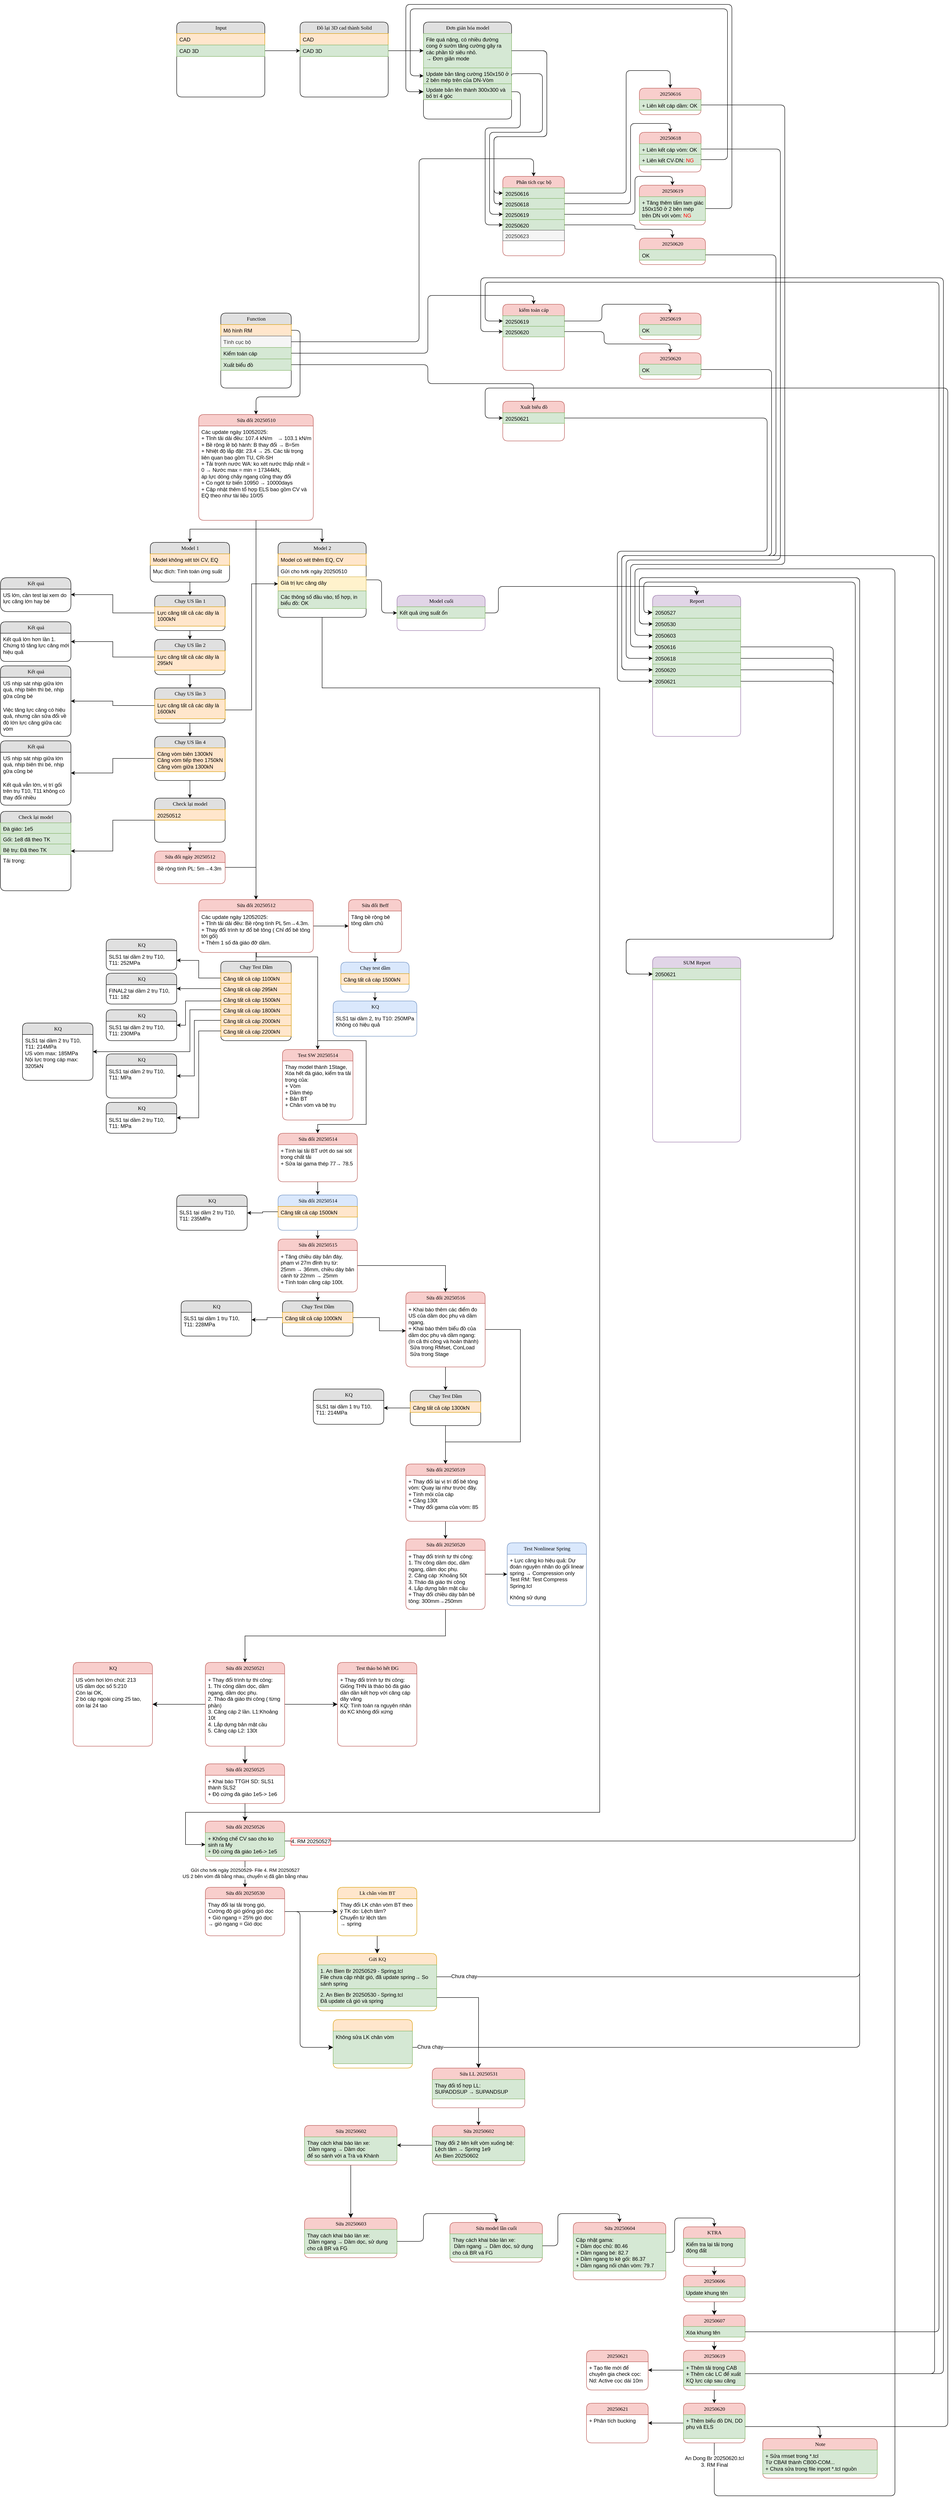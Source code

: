 <mxfile version="27.1.6">
  <diagram name="Page-1" id="b520641d-4fe3-3701-9064-5fc419738815">
    <mxGraphModel dx="6216" dy="3400" grid="1" gridSize="10" guides="1" tooltips="1" connect="1" arrows="1" fold="1" page="1" pageScale="1" pageWidth="850" pageHeight="1100" background="none" math="0" shadow="0">
      <root>
        <mxCell id="0" />
        <mxCell id="1" parent="0" />
        <mxCell id="ZcKWtI1Hsa9g-kHbRSaE-42" value="" style="edgeStyle=orthogonalEdgeStyle;rounded=1;orthogonalLoop=1;jettySize=auto;html=1;entryX=0.5;entryY=0;entryDx=0;entryDy=0;exitX=1;exitY=0.5;exitDx=0;exitDy=0;curved=0;" parent="1" source="21ea969265ad0168-7" target="ZcKWtI1Hsa9g-kHbRSaE-22" edge="1">
          <mxGeometry relative="1" as="geometry">
            <Array as="points">
              <mxPoint x="680" y="-171" />
              <mxPoint x="680" y="-20" />
              <mxPoint x="580" y="-20" />
            </Array>
          </mxGeometry>
        </mxCell>
        <mxCell id="21ea969265ad0168-6" value="Function" style="swimlane;html=1;fontStyle=0;childLayout=stackLayout;horizontal=1;startSize=26;fillColor=#e0e0e0;horizontalStack=0;resizeParent=1;resizeLast=0;collapsible=1;marginBottom=0;swimlaneFillColor=#ffffff;align=center;rounded=1;shadow=0;comic=0;labelBackgroundColor=none;strokeWidth=1;fontFamily=Verdana;fontSize=12" parent="1" vertex="1">
          <mxGeometry x="500" y="-210" width="160" height="170" as="geometry" />
        </mxCell>
        <mxCell id="21ea969265ad0168-7" value="Mô hình RM" style="text;html=1;strokeColor=#d79b00;fillColor=#ffe6cc;spacingLeft=4;spacingRight=4;whiteSpace=wrap;overflow=hidden;rotatable=0;points=[[0,0.5],[1,0.5]];portConstraint=eastwest;" parent="21ea969265ad0168-6" vertex="1">
          <mxGeometry y="26" width="160" height="26" as="geometry" />
        </mxCell>
        <mxCell id="21ea969265ad0168-8" value="Tính cục bộ" style="text;html=1;strokeColor=#666666;fillColor=#f5f5f5;spacingLeft=4;spacingRight=4;whiteSpace=wrap;overflow=hidden;rotatable=0;points=[[0,0.5],[1,0.5]];portConstraint=eastwest;fontColor=#333333;" parent="21ea969265ad0168-6" vertex="1">
          <mxGeometry y="52" width="160" height="26" as="geometry" />
        </mxCell>
        <mxCell id="21ea969265ad0168-9" value="Kiểm toán cáp" style="text;html=1;strokeColor=#82b366;fillColor=#d5e8d4;spacingLeft=4;spacingRight=4;whiteSpace=wrap;overflow=hidden;rotatable=0;points=[[0,0.5],[1,0.5]];portConstraint=eastwest;" parent="21ea969265ad0168-6" vertex="1">
          <mxGeometry y="78" width="160" height="26" as="geometry" />
        </mxCell>
        <mxCell id="TIqlVN-zFABnvOJoiO-S-1" value="Xuất biểu đồ" style="text;html=1;strokeColor=#82b366;fillColor=#d5e8d4;spacingLeft=4;spacingRight=4;whiteSpace=wrap;overflow=hidden;rotatable=0;points=[[0,0.5],[1,0.5]];portConstraint=eastwest;" parent="21ea969265ad0168-6" vertex="1">
          <mxGeometry y="104" width="160" height="26" as="geometry" />
        </mxCell>
        <mxCell id="ZcKWtI1Hsa9g-kHbRSaE-65" value="" style="edgeStyle=orthogonalEdgeStyle;rounded=0;orthogonalLoop=1;jettySize=auto;html=1;entryX=0.5;entryY=0;entryDx=0;entryDy=0;" parent="1" source="21ea969265ad0168-10" target="ZcKWtI1Hsa9g-kHbRSaE-1" edge="1">
          <mxGeometry relative="1" as="geometry" />
        </mxCell>
        <mxCell id="21ea969265ad0168-10" value="Model 1" style="swimlane;html=1;fontStyle=0;childLayout=stackLayout;horizontal=1;startSize=26;fillColor=#e0e0e0;horizontalStack=0;resizeParent=1;resizeLast=0;collapsible=1;marginBottom=0;swimlaneFillColor=#ffffff;align=center;rounded=1;shadow=0;comic=0;labelBackgroundColor=none;strokeWidth=1;fontFamily=Verdana;fontSize=12" parent="1" vertex="1">
          <mxGeometry x="340" y="310" width="180" height="90" as="geometry" />
        </mxCell>
        <mxCell id="ZcKWtI1Hsa9g-kHbRSaE-64" value="Model không xét tới CV, EQ" style="text;html=1;strokeColor=#d79b00;fillColor=#ffe6cc;spacingLeft=4;spacingRight=4;whiteSpace=wrap;overflow=hidden;rotatable=0;points=[[0,0.5],[1,0.5]];portConstraint=eastwest;" parent="21ea969265ad0168-10" vertex="1">
          <mxGeometry y="26" width="180" height="26" as="geometry" />
        </mxCell>
        <mxCell id="21ea969265ad0168-11" value="Mục đích: Tính toán ứng suất" style="text;html=1;spacingLeft=4;spacingRight=4;whiteSpace=wrap;overflow=hidden;rotatable=0;points=[[0,0.5],[1,0.5]];portConstraint=eastwest;" parent="21ea969265ad0168-10" vertex="1">
          <mxGeometry y="52" width="180" height="26" as="geometry" />
        </mxCell>
        <mxCell id="ZcKWtI1Hsa9g-kHbRSaE-9" value="" style="edgeStyle=orthogonalEdgeStyle;rounded=0;orthogonalLoop=1;jettySize=auto;html=1;" parent="1" source="ZcKWtI1Hsa9g-kHbRSaE-1" target="ZcKWtI1Hsa9g-kHbRSaE-7" edge="1">
          <mxGeometry relative="1" as="geometry" />
        </mxCell>
        <mxCell id="ZcKWtI1Hsa9g-kHbRSaE-75" value="" style="edgeStyle=orthogonalEdgeStyle;rounded=0;orthogonalLoop=1;jettySize=auto;html=1;" parent="1" source="ZcKWtI1Hsa9g-kHbRSaE-1" target="ZcKWtI1Hsa9g-kHbRSaE-72" edge="1">
          <mxGeometry relative="1" as="geometry" />
        </mxCell>
        <mxCell id="ZcKWtI1Hsa9g-kHbRSaE-1" value="Chạy US lần 1" style="swimlane;html=1;fontStyle=0;childLayout=stackLayout;horizontal=1;startSize=26;fillColor=#e0e0e0;horizontalStack=0;resizeParent=1;resizeLast=0;collapsible=1;marginBottom=0;swimlaneFillColor=#ffffff;align=center;rounded=1;shadow=0;comic=0;labelBackgroundColor=none;strokeWidth=1;fontFamily=Verdana;fontSize=12" parent="1" vertex="1">
          <mxGeometry x="350" y="430" width="160" height="80" as="geometry" />
        </mxCell>
        <mxCell id="ZcKWtI1Hsa9g-kHbRSaE-10" value="Lực căng tất cả các dây là 1000kN" style="text;html=1;strokeColor=#d79b00;fillColor=#ffe6cc;spacingLeft=4;spacingRight=4;whiteSpace=wrap;overflow=hidden;rotatable=0;points=[[0,0.5],[1,0.5]];portConstraint=eastwest;" parent="ZcKWtI1Hsa9g-kHbRSaE-1" vertex="1">
          <mxGeometry y="26" width="160" height="44" as="geometry" />
        </mxCell>
        <mxCell id="ZcKWtI1Hsa9g-kHbRSaE-15" value="" style="edgeStyle=orthogonalEdgeStyle;rounded=0;orthogonalLoop=1;jettySize=auto;html=1;" parent="1" source="ZcKWtI1Hsa9g-kHbRSaE-7" target="ZcKWtI1Hsa9g-kHbRSaE-12" edge="1">
          <mxGeometry relative="1" as="geometry" />
        </mxCell>
        <mxCell id="ZcKWtI1Hsa9g-kHbRSaE-78" value="" style="edgeStyle=orthogonalEdgeStyle;rounded=0;orthogonalLoop=1;jettySize=auto;html=1;" parent="1" source="ZcKWtI1Hsa9g-kHbRSaE-7" target="ZcKWtI1Hsa9g-kHbRSaE-76" edge="1">
          <mxGeometry relative="1" as="geometry" />
        </mxCell>
        <mxCell id="ZcKWtI1Hsa9g-kHbRSaE-7" value="Chạy US lần 2" style="swimlane;html=1;fontStyle=0;childLayout=stackLayout;horizontal=1;startSize=26;fillColor=#e0e0e0;horizontalStack=0;resizeParent=1;resizeLast=0;collapsible=1;marginBottom=0;swimlaneFillColor=#ffffff;align=center;rounded=1;shadow=0;comic=0;labelBackgroundColor=none;strokeWidth=1;fontFamily=Verdana;fontSize=12" parent="1" vertex="1">
          <mxGeometry x="350" y="530" width="160" height="80" as="geometry" />
        </mxCell>
        <mxCell id="ZcKWtI1Hsa9g-kHbRSaE-11" value="Lực căng tất cả các dây là 295kN" style="text;html=1;strokeColor=#d79b00;fillColor=#ffe6cc;spacingLeft=4;spacingRight=4;whiteSpace=wrap;overflow=hidden;rotatable=0;points=[[0,0.5],[1,0.5]];portConstraint=eastwest;" parent="ZcKWtI1Hsa9g-kHbRSaE-7" vertex="1">
          <mxGeometry y="26" width="160" height="44" as="geometry" />
        </mxCell>
        <mxCell id="ZcKWtI1Hsa9g-kHbRSaE-21" value="" style="edgeStyle=orthogonalEdgeStyle;rounded=0;orthogonalLoop=1;jettySize=auto;html=1;" parent="1" source="ZcKWtI1Hsa9g-kHbRSaE-12" target="ZcKWtI1Hsa9g-kHbRSaE-17" edge="1">
          <mxGeometry relative="1" as="geometry" />
        </mxCell>
        <mxCell id="ZcKWtI1Hsa9g-kHbRSaE-48" value="" style="edgeStyle=orthogonalEdgeStyle;rounded=0;orthogonalLoop=1;jettySize=auto;html=1;entryX=0;entryY=0.5;entryDx=0;entryDy=0;" parent="1" source="ZcKWtI1Hsa9g-kHbRSaE-12" target="ZcKWtI1Hsa9g-kHbRSaE-50" edge="1">
          <mxGeometry relative="1" as="geometry">
            <mxPoint x="590" y="380" as="targetPoint" />
            <Array as="points">
              <mxPoint x="570" y="690" />
              <mxPoint x="570" y="404" />
            </Array>
          </mxGeometry>
        </mxCell>
        <mxCell id="ZcKWtI1Hsa9g-kHbRSaE-83" value="" style="edgeStyle=orthogonalEdgeStyle;rounded=0;orthogonalLoop=1;jettySize=auto;html=1;" parent="1" source="ZcKWtI1Hsa9g-kHbRSaE-12" target="ZcKWtI1Hsa9g-kHbRSaE-79" edge="1">
          <mxGeometry relative="1" as="geometry" />
        </mxCell>
        <mxCell id="ZcKWtI1Hsa9g-kHbRSaE-12" value="Chạy US lần 3" style="swimlane;html=1;fontStyle=0;childLayout=stackLayout;horizontal=1;startSize=26;fillColor=#e0e0e0;horizontalStack=0;resizeParent=1;resizeLast=0;collapsible=1;marginBottom=0;swimlaneFillColor=#ffffff;align=center;rounded=1;shadow=0;comic=0;labelBackgroundColor=none;strokeWidth=1;fontFamily=Verdana;fontSize=12" parent="1" vertex="1">
          <mxGeometry x="350" y="640" width="160" height="80" as="geometry" />
        </mxCell>
        <mxCell id="ZcKWtI1Hsa9g-kHbRSaE-13" value="Lực căng tất cả các dây là 1600kN" style="text;html=1;strokeColor=#d79b00;fillColor=#ffe6cc;spacingLeft=4;spacingRight=4;whiteSpace=wrap;overflow=hidden;rotatable=0;points=[[0,0.5],[1,0.5]];portConstraint=eastwest;" parent="ZcKWtI1Hsa9g-kHbRSaE-12" vertex="1">
          <mxGeometry y="26" width="160" height="44" as="geometry" />
        </mxCell>
        <mxCell id="ZcKWtI1Hsa9g-kHbRSaE-89" value="" style="edgeStyle=orthogonalEdgeStyle;rounded=0;orthogonalLoop=1;jettySize=auto;html=1;" parent="1" source="ZcKWtI1Hsa9g-kHbRSaE-17" target="ZcKWtI1Hsa9g-kHbRSaE-85" edge="1">
          <mxGeometry relative="1" as="geometry" />
        </mxCell>
        <mxCell id="ZcKWtI1Hsa9g-kHbRSaE-92" value="" style="edgeStyle=orthogonalEdgeStyle;rounded=0;orthogonalLoop=1;jettySize=auto;html=1;" parent="1" source="ZcKWtI1Hsa9g-kHbRSaE-17" target="ZcKWtI1Hsa9g-kHbRSaE-90" edge="1">
          <mxGeometry relative="1" as="geometry">
            <Array as="points">
              <mxPoint x="430" y="860" />
              <mxPoint x="430" y="860" />
            </Array>
          </mxGeometry>
        </mxCell>
        <mxCell id="ZcKWtI1Hsa9g-kHbRSaE-17" value="Chạy US lần 4" style="swimlane;html=1;fontStyle=0;childLayout=stackLayout;horizontal=1;startSize=26;fillColor=#e0e0e0;horizontalStack=0;resizeParent=1;resizeLast=0;collapsible=1;marginBottom=0;swimlaneFillColor=#ffffff;align=center;rounded=1;shadow=0;comic=0;labelBackgroundColor=none;strokeWidth=1;fontFamily=Verdana;fontSize=12" parent="1" vertex="1">
          <mxGeometry x="350" y="750" width="160" height="100" as="geometry" />
        </mxCell>
        <mxCell id="ZcKWtI1Hsa9g-kHbRSaE-18" value="Căng vòm biên 1300kN&lt;div&gt;Căng vòm tiếp theo 1750kN&lt;/div&gt;&lt;div&gt;Căng vòm giữa 1300kN&lt;/div&gt;" style="text;html=1;strokeColor=#d79b00;fillColor=#ffe6cc;spacingLeft=4;spacingRight=4;whiteSpace=wrap;overflow=hidden;rotatable=0;points=[[0,0.5],[1,0.5]];portConstraint=eastwest;" parent="ZcKWtI1Hsa9g-kHbRSaE-17" vertex="1">
          <mxGeometry y="26" width="160" height="54" as="geometry" />
        </mxCell>
        <mxCell id="ZcKWtI1Hsa9g-kHbRSaE-63" value="" style="edgeStyle=orthogonalEdgeStyle;rounded=0;orthogonalLoop=1;jettySize=auto;html=1;entryX=0.5;entryY=0;entryDx=0;entryDy=0;exitX=0.5;exitY=1;exitDx=0;exitDy=0;flowAnimation=0;" parent="1" source="ZcKWtI1Hsa9g-kHbRSaE-22" target="21ea969265ad0168-10" edge="1">
          <mxGeometry relative="1" as="geometry">
            <mxPoint x="420" y="260" as="targetPoint" />
            <Array as="points">
              <mxPoint x="580" y="280" />
              <mxPoint x="430" y="280" />
            </Array>
          </mxGeometry>
        </mxCell>
        <mxCell id="eAJpKgocKo00yRRnLbiQ-3" value="" style="edgeStyle=orthogonalEdgeStyle;rounded=0;orthogonalLoop=1;jettySize=auto;html=1;" parent="1" source="ZcKWtI1Hsa9g-kHbRSaE-22" target="eAJpKgocKo00yRRnLbiQ-1" edge="1">
          <mxGeometry relative="1" as="geometry" />
        </mxCell>
        <mxCell id="ZcKWtI1Hsa9g-kHbRSaE-22" value="Sửa đổi 20250510" style="swimlane;html=1;fontStyle=0;childLayout=stackLayout;horizontal=1;startSize=26;fillColor=#f8cecc;horizontalStack=0;resizeParent=1;resizeLast=0;collapsible=1;marginBottom=0;swimlaneFillColor=#ffffff;align=center;rounded=1;shadow=0;comic=0;labelBackgroundColor=none;strokeWidth=1;fontFamily=Verdana;fontSize=12;strokeColor=#b85450;" parent="1" vertex="1">
          <mxGeometry x="450" y="20" width="260" height="240" as="geometry" />
        </mxCell>
        <mxCell id="ZcKWtI1Hsa9g-kHbRSaE-23" value="&lt;div&gt;Các update ngày 10052025:&lt;/div&gt;&lt;div&gt;+ Tĩnh tải dải đều: 107.4 kN/m　→ 103.1 kN/m&lt;/div&gt;&lt;div&gt;+ Bề rộng lề bộ hành: B thay đổi → B=5m&lt;/div&gt;&lt;div&gt;+ Nhiệt độ lắp đặt: 23.4 → 25. Các tải trọng liên quan bao gồm TU, CR-SH&lt;/div&gt;&lt;div&gt;+ Tải trọnh nước WA: ko xét nước thấp nhất = 0 → Nước max = min = 17344kN,&amp;nbsp;&lt;/div&gt;&lt;div&gt;áp lực dòng chảy ngang cũng thay đổi&lt;/div&gt;&lt;div&gt;+ Co ngót từ biến 10950 → 10000days&lt;/div&gt;&lt;div&gt;+ Cập nhật thêm tổ hợp ELS bao gồm CV và EQ theo như tài liệu 10/05&lt;/div&gt;" style="text;html=1;strokeColor=none;fillColor=none;spacingLeft=4;spacingRight=4;whiteSpace=wrap;overflow=hidden;rotatable=0;points=[[0,0.5],[1,0.5]];portConstraint=eastwest;" parent="ZcKWtI1Hsa9g-kHbRSaE-22" vertex="1">
          <mxGeometry y="26" width="260" height="174" as="geometry" />
        </mxCell>
        <mxCell id="ZcKWtI1Hsa9g-kHbRSaE-30" value="" style="edgeStyle=orthogonalEdgeStyle;rounded=0;orthogonalLoop=1;jettySize=auto;html=1;entryX=0.5;entryY=0;entryDx=0;entryDy=0;exitX=0.5;exitY=1;exitDx=0;exitDy=0;" parent="1" source="ZcKWtI1Hsa9g-kHbRSaE-22" target="ZcKWtI1Hsa9g-kHbRSaE-38" edge="1">
          <mxGeometry relative="1" as="geometry">
            <mxPoint x="340" y="540" as="targetPoint" />
            <Array as="points">
              <mxPoint x="580" y="280" />
              <mxPoint x="730" y="280" />
            </Array>
          </mxGeometry>
        </mxCell>
        <mxCell id="ZcKWtI1Hsa9g-kHbRSaE-71" value="" style="edgeStyle=orthogonalEdgeStyle;rounded=1;orthogonalLoop=1;jettySize=auto;html=1;curved=0;" parent="1" source="ZcKWtI1Hsa9g-kHbRSaE-38" target="ZcKWtI1Hsa9g-kHbRSaE-66" edge="1">
          <mxGeometry relative="1" as="geometry" />
        </mxCell>
        <mxCell id="Ugecf2p9yikkqJVGO9DQ-6" value="" style="edgeStyle=orthogonalEdgeStyle;rounded=0;orthogonalLoop=1;jettySize=auto;html=1;entryX=0;entryY=0.5;entryDx=0;entryDy=0;" parent="1" source="ZcKWtI1Hsa9g-kHbRSaE-38" target="d7y5ZlwVaBhikPxvO31W-11" edge="1">
          <mxGeometry relative="1" as="geometry">
            <mxPoint x="1290" y="2290" as="targetPoint" />
            <Array as="points">
              <mxPoint x="730" y="640" />
              <mxPoint x="1360" y="640" />
              <mxPoint x="1360" y="3190" />
              <mxPoint x="420" y="3190" />
              <mxPoint x="420" y="3263" />
            </Array>
          </mxGeometry>
        </mxCell>
        <mxCell id="ZcKWtI1Hsa9g-kHbRSaE-38" value="Model 2" style="swimlane;html=1;fontStyle=0;childLayout=stackLayout;horizontal=1;startSize=26;fillColor=#e0e0e0;horizontalStack=0;resizeParent=1;resizeLast=0;collapsible=1;marginBottom=0;swimlaneFillColor=#ffffff;align=center;rounded=1;shadow=0;comic=0;labelBackgroundColor=none;strokeWidth=1;fontFamily=Verdana;fontSize=12" parent="1" vertex="1">
          <mxGeometry x="630" y="310" width="200" height="170" as="geometry" />
        </mxCell>
        <mxCell id="ZcKWtI1Hsa9g-kHbRSaE-43" value="Model có xét thêm EQ, CV" style="text;html=1;strokeColor=#d79b00;fillColor=#ffe6cc;spacingLeft=4;spacingRight=4;whiteSpace=wrap;overflow=hidden;rotatable=0;points=[[0,0.5],[1,0.5]];portConstraint=eastwest;" parent="ZcKWtI1Hsa9g-kHbRSaE-38" vertex="1">
          <mxGeometry y="26" width="200" height="26" as="geometry" />
        </mxCell>
        <mxCell id="ZcKWtI1Hsa9g-kHbRSaE-39" value="Gửi cho tvtk ngày 20250510" style="text;html=1;strokeColor=none;fillColor=none;spacingLeft=4;spacingRight=4;whiteSpace=wrap;overflow=hidden;rotatable=0;points=[[0,0.5],[1,0.5]];portConstraint=eastwest;" parent="ZcKWtI1Hsa9g-kHbRSaE-38" vertex="1">
          <mxGeometry y="52" width="200" height="26" as="geometry" />
        </mxCell>
        <mxCell id="ZcKWtI1Hsa9g-kHbRSaE-50" value="Giá trị lực căng dây" style="text;html=1;strokeColor=#d6b656;fillColor=#fff2cc;spacingLeft=4;spacingRight=4;whiteSpace=wrap;overflow=hidden;rotatable=0;points=[[0,0.5],[1,0.5]];portConstraint=eastwest;" parent="ZcKWtI1Hsa9g-kHbRSaE-38" vertex="1">
          <mxGeometry y="78" width="200" height="32" as="geometry" />
        </mxCell>
        <mxCell id="ZcKWtI1Hsa9g-kHbRSaE-49" value="Các thông số đầu vào, tổ hợp, in biểu đồ: OK" style="text;html=1;strokeColor=#82b366;fillColor=#d5e8d4;spacingLeft=4;spacingRight=4;whiteSpace=wrap;overflow=hidden;rotatable=0;points=[[0,0.5],[1,0.5]];portConstraint=eastwest;" parent="ZcKWtI1Hsa9g-kHbRSaE-38" vertex="1">
          <mxGeometry y="110" width="200" height="40" as="geometry" />
        </mxCell>
        <mxCell id="jVrLA1miX4F0RIQfp13S-14" value="" style="edgeStyle=orthogonalEdgeStyle;rounded=1;orthogonalLoop=1;jettySize=auto;html=1;fontSize=12;startSize=8;endSize=8;entryX=0.5;entryY=0;entryDx=0;entryDy=0;curved=0;" parent="1" source="ZcKWtI1Hsa9g-kHbRSaE-66" target="jVrLA1miX4F0RIQfp13S-12" edge="1">
          <mxGeometry relative="1" as="geometry">
            <Array as="points">
              <mxPoint x="1130" y="470" />
              <mxPoint x="1130" y="410" />
              <mxPoint x="1580" y="410" />
            </Array>
          </mxGeometry>
        </mxCell>
        <mxCell id="ZcKWtI1Hsa9g-kHbRSaE-66" value="Model cuối" style="swimlane;html=1;fontStyle=0;childLayout=stackLayout;horizontal=1;startSize=26;fillColor=#e1d5e7;horizontalStack=0;resizeParent=1;resizeLast=0;collapsible=1;marginBottom=0;swimlaneFillColor=#ffffff;align=center;rounded=1;shadow=0;comic=0;labelBackgroundColor=none;strokeWidth=1;fontFamily=Verdana;fontSize=12;strokeColor=#9673a6;" parent="1" vertex="1">
          <mxGeometry x="900" y="430" width="200" height="80" as="geometry" />
        </mxCell>
        <mxCell id="ZcKWtI1Hsa9g-kHbRSaE-67" value="Kết quả ứng suất ổn" style="text;html=1;strokeColor=#82b366;fillColor=#d5e8d4;spacingLeft=4;spacingRight=4;whiteSpace=wrap;overflow=hidden;rotatable=0;points=[[0,0.5],[1,0.5]];portConstraint=eastwest;" parent="ZcKWtI1Hsa9g-kHbRSaE-66" vertex="1">
          <mxGeometry y="26" width="200" height="26" as="geometry" />
        </mxCell>
        <mxCell id="ZcKWtI1Hsa9g-kHbRSaE-72" value="Kết quả" style="swimlane;html=1;fontStyle=0;childLayout=stackLayout;horizontal=1;startSize=26;fillColor=#e0e0e0;horizontalStack=0;resizeParent=1;resizeLast=0;collapsible=1;marginBottom=0;swimlaneFillColor=#ffffff;align=center;rounded=1;shadow=0;comic=0;labelBackgroundColor=none;strokeWidth=1;fontFamily=Verdana;fontSize=12;arcSize=20;" parent="1" vertex="1">
          <mxGeometry y="390" width="160" height="77" as="geometry" />
        </mxCell>
        <mxCell id="ZcKWtI1Hsa9g-kHbRSaE-74" value="US lớn, cần test lại xem do lực căng lớn hay bé" style="text;html=1;strokeColor=none;fillColor=none;spacingLeft=4;spacingRight=4;whiteSpace=wrap;overflow=hidden;rotatable=0;points=[[0,0.5],[1,0.5]];portConstraint=eastwest;" parent="ZcKWtI1Hsa9g-kHbRSaE-72" vertex="1">
          <mxGeometry y="26" width="160" height="44" as="geometry" />
        </mxCell>
        <mxCell id="ZcKWtI1Hsa9g-kHbRSaE-76" value="Kết quả" style="swimlane;html=1;fontStyle=0;childLayout=stackLayout;horizontal=1;startSize=26;fillColor=#e0e0e0;horizontalStack=0;resizeParent=1;resizeLast=0;collapsible=1;marginBottom=0;swimlaneFillColor=#ffffff;align=center;rounded=1;shadow=0;comic=0;labelBackgroundColor=none;strokeWidth=1;fontFamily=Verdana;fontSize=12" parent="1" vertex="1">
          <mxGeometry y="490" width="160" height="90" as="geometry" />
        </mxCell>
        <mxCell id="ZcKWtI1Hsa9g-kHbRSaE-77" value="Kết quả lớn hơn lần 1. Chứng tỏ tăng lực căng mới hiệu quả" style="text;html=1;spacingLeft=4;spacingRight=4;whiteSpace=wrap;overflow=hidden;rotatable=0;points=[[0,0.5],[1,0.5]];portConstraint=eastwest;" parent="ZcKWtI1Hsa9g-kHbRSaE-76" vertex="1">
          <mxGeometry y="26" width="160" height="64" as="geometry" />
        </mxCell>
        <mxCell id="ZcKWtI1Hsa9g-kHbRSaE-79" value="Kết quả" style="swimlane;html=1;fontStyle=0;childLayout=stackLayout;horizontal=1;startSize=26;fillColor=#e0e0e0;horizontalStack=0;resizeParent=1;resizeLast=0;collapsible=1;marginBottom=0;swimlaneFillColor=#ffffff;align=center;rounded=1;shadow=0;comic=0;labelBackgroundColor=none;strokeWidth=1;fontFamily=Verdana;fontSize=12" parent="1" vertex="1">
          <mxGeometry y="590" width="160" height="160" as="geometry" />
        </mxCell>
        <mxCell id="ZcKWtI1Hsa9g-kHbRSaE-81" value="US nhịp sát nhịp giữa lớn quá, nhịp biên thì bé, nhịp gữa cũng bé" style="text;html=1;strokeColor=none;fillColor=none;spacingLeft=4;spacingRight=4;whiteSpace=wrap;overflow=hidden;rotatable=0;points=[[0,0.5],[1,0.5]];portConstraint=eastwest;" parent="ZcKWtI1Hsa9g-kHbRSaE-79" vertex="1">
          <mxGeometry y="26" width="160" height="60" as="geometry" />
        </mxCell>
        <mxCell id="ZcKWtI1Hsa9g-kHbRSaE-82" value="Việc tăng lực căng có hiệu quả, nhưng cần sửa đổi về độ lớn lực căng giữa các vòm" style="text;html=1;strokeColor=none;fillColor=none;spacingLeft=4;spacingRight=4;whiteSpace=wrap;overflow=hidden;rotatable=0;points=[[0,0.5],[1,0.5]];portConstraint=eastwest;" parent="ZcKWtI1Hsa9g-kHbRSaE-79" vertex="1">
          <mxGeometry y="86" width="160" height="60" as="geometry" />
        </mxCell>
        <mxCell id="ZcKWtI1Hsa9g-kHbRSaE-85" value="Kết quả" style="swimlane;html=1;fontStyle=0;childLayout=stackLayout;horizontal=1;startSize=26;fillColor=#e0e0e0;horizontalStack=0;resizeParent=1;resizeLast=0;collapsible=1;marginBottom=0;swimlaneFillColor=#ffffff;align=center;rounded=1;shadow=0;comic=0;labelBackgroundColor=none;strokeWidth=1;fontFamily=Verdana;fontSize=12" parent="1" vertex="1">
          <mxGeometry y="760" width="160" height="146" as="geometry" />
        </mxCell>
        <mxCell id="ZcKWtI1Hsa9g-kHbRSaE-87" value="US nhịp sát nhịp giữa lớn quá, nhịp biên thì bé, nhịp gữa cũng bé" style="text;html=1;strokeColor=none;fillColor=none;spacingLeft=4;spacingRight=4;whiteSpace=wrap;overflow=hidden;rotatable=0;points=[[0,0.5],[1,0.5]];portConstraint=eastwest;" parent="ZcKWtI1Hsa9g-kHbRSaE-85" vertex="1">
          <mxGeometry y="26" width="160" height="60" as="geometry" />
        </mxCell>
        <mxCell id="ZcKWtI1Hsa9g-kHbRSaE-88" value="Kết quả vẫn lớn, vị trí gối trên trụ T10, T11 không có thay đổi nhiều" style="text;html=1;strokeColor=none;fillColor=none;spacingLeft=4;spacingRight=4;whiteSpace=wrap;overflow=hidden;rotatable=0;points=[[0,0.5],[1,0.5]];portConstraint=eastwest;" parent="ZcKWtI1Hsa9g-kHbRSaE-85" vertex="1">
          <mxGeometry y="86" width="160" height="60" as="geometry" />
        </mxCell>
        <mxCell id="ZcKWtI1Hsa9g-kHbRSaE-97" value="" style="edgeStyle=orthogonalEdgeStyle;rounded=0;orthogonalLoop=1;jettySize=auto;html=1;" parent="1" source="ZcKWtI1Hsa9g-kHbRSaE-90" target="ZcKWtI1Hsa9g-kHbRSaE-95" edge="1">
          <mxGeometry relative="1" as="geometry" />
        </mxCell>
        <mxCell id="ZcKWtI1Hsa9g-kHbRSaE-103" value="" style="edgeStyle=orthogonalEdgeStyle;rounded=0;orthogonalLoop=1;jettySize=auto;html=1;" parent="1" source="ZcKWtI1Hsa9g-kHbRSaE-90" target="ZcKWtI1Hsa9g-kHbRSaE-101" edge="1">
          <mxGeometry relative="1" as="geometry" />
        </mxCell>
        <mxCell id="ZcKWtI1Hsa9g-kHbRSaE-90" value="Check lại model" style="swimlane;html=1;fontStyle=0;childLayout=stackLayout;horizontal=1;startSize=26;fillColor=#e0e0e0;horizontalStack=0;resizeParent=1;resizeLast=0;collapsible=1;marginBottom=0;swimlaneFillColor=#ffffff;align=center;rounded=1;shadow=0;comic=0;labelBackgroundColor=none;strokeWidth=1;fontFamily=Verdana;fontSize=12" parent="1" vertex="1">
          <mxGeometry x="350" y="890" width="160" height="100" as="geometry" />
        </mxCell>
        <mxCell id="ZcKWtI1Hsa9g-kHbRSaE-91" value="20250512" style="text;html=1;strokeColor=#d79b00;fillColor=#ffe6cc;spacingLeft=4;spacingRight=4;whiteSpace=wrap;overflow=hidden;rotatable=0;points=[[0,0.5],[1,0.5]];portConstraint=eastwest;" parent="ZcKWtI1Hsa9g-kHbRSaE-90" vertex="1">
          <mxGeometry y="26" width="160" height="24" as="geometry" />
        </mxCell>
        <mxCell id="ZcKWtI1Hsa9g-kHbRSaE-95" value="Check lại model" style="swimlane;html=1;fontStyle=0;childLayout=stackLayout;horizontal=1;startSize=26;fillColor=#e0e0e0;horizontalStack=0;resizeParent=1;resizeLast=0;collapsible=1;marginBottom=0;swimlaneFillColor=#ffffff;align=center;rounded=1;shadow=0;comic=0;labelBackgroundColor=none;strokeWidth=1;fontFamily=Verdana;fontSize=12" parent="1" vertex="1">
          <mxGeometry y="920" width="160" height="180" as="geometry" />
        </mxCell>
        <mxCell id="ZcKWtI1Hsa9g-kHbRSaE-96" value="Đà giáo: 1e5" style="text;html=1;spacingLeft=4;spacingRight=4;whiteSpace=wrap;overflow=hidden;rotatable=0;points=[[0,0.5],[1,0.5]];portConstraint=eastwest;fillColor=#d5e8d4;strokeColor=#82b366;" parent="ZcKWtI1Hsa9g-kHbRSaE-95" vertex="1">
          <mxGeometry y="26" width="160" height="24" as="geometry" />
        </mxCell>
        <mxCell id="ZcKWtI1Hsa9g-kHbRSaE-98" value="Gối: 1e8 đã theo TK" style="text;html=1;spacingLeft=4;spacingRight=4;whiteSpace=wrap;overflow=hidden;rotatable=0;points=[[0,0.5],[1,0.5]];portConstraint=eastwest;fillColor=#d5e8d4;strokeColor=#82b366;" parent="ZcKWtI1Hsa9g-kHbRSaE-95" vertex="1">
          <mxGeometry y="50" width="160" height="24" as="geometry" />
        </mxCell>
        <mxCell id="ZcKWtI1Hsa9g-kHbRSaE-100" value="Bệ trụ: Đã theo TK" style="text;html=1;spacingLeft=4;spacingRight=4;whiteSpace=wrap;overflow=hidden;rotatable=0;points=[[0,0.5],[1,0.5]];portConstraint=eastwest;fillColor=#d5e8d4;strokeColor=#82b366;" parent="ZcKWtI1Hsa9g-kHbRSaE-95" vertex="1">
          <mxGeometry y="74" width="160" height="24" as="geometry" />
        </mxCell>
        <mxCell id="ZcKWtI1Hsa9g-kHbRSaE-99" value="Tải trọng:&amp;nbsp;" style="text;html=1;spacingLeft=4;spacingRight=4;whiteSpace=wrap;overflow=hidden;rotatable=0;points=[[0,0.5],[1,0.5]];portConstraint=eastwest;" parent="ZcKWtI1Hsa9g-kHbRSaE-95" vertex="1">
          <mxGeometry y="98" width="160" height="24" as="geometry" />
        </mxCell>
        <mxCell id="eAJpKgocKo00yRRnLbiQ-16" value="" style="edgeStyle=orthogonalEdgeStyle;rounded=0;orthogonalLoop=1;jettySize=auto;html=1;entryX=0.5;entryY=0;entryDx=0;entryDy=0;horizontal=0;" parent="1" source="ZcKWtI1Hsa9g-kHbRSaE-101" target="eAJpKgocKo00yRRnLbiQ-1" edge="1">
          <mxGeometry relative="1" as="geometry">
            <mxPoint x="590" y="1047" as="targetPoint" />
            <Array as="points">
              <mxPoint x="580" y="1047" />
            </Array>
          </mxGeometry>
        </mxCell>
        <mxCell id="ZcKWtI1Hsa9g-kHbRSaE-101" value="Sửa đổi ngày 20250512" style="swimlane;html=1;fontStyle=0;childLayout=stackLayout;horizontal=1;startSize=26;fillColor=#f8cecc;horizontalStack=0;resizeParent=1;resizeLast=0;collapsible=1;marginBottom=0;swimlaneFillColor=#ffffff;align=center;rounded=1;shadow=0;comic=0;labelBackgroundColor=none;strokeWidth=1;fontFamily=Verdana;fontSize=12;strokeColor=#b85450;" parent="1" vertex="1">
          <mxGeometry x="350" y="1010" width="160" height="74" as="geometry" />
        </mxCell>
        <mxCell id="ZcKWtI1Hsa9g-kHbRSaE-102" value="Bề rộng tính PL: 5m→4.3m" style="text;html=1;spacingLeft=4;spacingRight=4;whiteSpace=wrap;overflow=hidden;rotatable=0;points=[[0,0.5],[1,0.5]];portConstraint=eastwest;" parent="ZcKWtI1Hsa9g-kHbRSaE-101" vertex="1">
          <mxGeometry y="26" width="160" height="24" as="geometry" />
        </mxCell>
        <mxCell id="eAJpKgocKo00yRRnLbiQ-6" value="" style="edgeStyle=orthogonalEdgeStyle;rounded=0;orthogonalLoop=1;jettySize=auto;html=1;" parent="1" source="eAJpKgocKo00yRRnLbiQ-1" edge="1">
          <mxGeometry relative="1" as="geometry">
            <mxPoint x="580" y="1320" as="targetPoint" />
          </mxGeometry>
        </mxCell>
        <mxCell id="MI-MHxJHhFcNUqdOQOmD-16" value="" style="edgeStyle=orthogonalEdgeStyle;rounded=0;orthogonalLoop=1;jettySize=auto;html=1;" parent="1" source="eAJpKgocKo00yRRnLbiQ-1" target="MI-MHxJHhFcNUqdOQOmD-14" edge="1">
          <mxGeometry relative="1" as="geometry" />
        </mxCell>
        <mxCell id="MI-MHxJHhFcNUqdOQOmD-40" value="" style="edgeStyle=orthogonalEdgeStyle;rounded=0;orthogonalLoop=1;jettySize=auto;html=1;exitX=0.502;exitY=1;exitDx=0;exitDy=0;exitPerimeter=0;entryX=0.5;entryY=0;entryDx=0;entryDy=0;" parent="1" source="eAJpKgocKo00yRRnLbiQ-2" target="MI-MHxJHhFcNUqdOQOmD-38" edge="1">
          <mxGeometry relative="1" as="geometry">
            <Array as="points">
              <mxPoint x="581" y="1250" />
              <mxPoint x="720" y="1250" />
            </Array>
          </mxGeometry>
        </mxCell>
        <mxCell id="eAJpKgocKo00yRRnLbiQ-1" value="Sửa đổi 20250512" style="swimlane;html=1;fontStyle=0;childLayout=stackLayout;horizontal=1;startSize=26;fillColor=#f8cecc;horizontalStack=0;resizeParent=1;resizeLast=0;collapsible=1;marginBottom=0;swimlaneFillColor=#ffffff;align=center;rounded=1;shadow=0;comic=0;labelBackgroundColor=none;strokeWidth=1;fontFamily=Verdana;fontSize=12;strokeColor=#b85450;" parent="1" vertex="1">
          <mxGeometry x="450" y="1120" width="260" height="120" as="geometry" />
        </mxCell>
        <mxCell id="eAJpKgocKo00yRRnLbiQ-2" value="&lt;div&gt;Các update ngày 12052025:&lt;/div&gt;&lt;div&gt;+ Tĩnh tải dải đều: Bề rộng tính PL 5m→4.3m.&lt;/div&gt;&lt;div&gt;+ Thay đổi trình tự đổ bê tông ( Chỉ đổ bê tông tới gối)&lt;/div&gt;&lt;div&gt;+ Thêm 1 số đà giáo đỡ dầm.&lt;/div&gt;" style="text;html=1;strokeColor=none;fillColor=none;spacingLeft=4;spacingRight=4;whiteSpace=wrap;overflow=hidden;rotatable=0;points=[[0,0.5],[1,0.5]];portConstraint=eastwest;" parent="eAJpKgocKo00yRRnLbiQ-1" vertex="1">
          <mxGeometry y="26" width="260" height="94" as="geometry" />
        </mxCell>
        <mxCell id="eAJpKgocKo00yRRnLbiQ-12" value="" style="edgeStyle=orthogonalEdgeStyle;rounded=1;orthogonalLoop=1;jettySize=auto;html=1;entryX=0;entryY=0.5;entryDx=0;entryDy=0;exitX=1;exitY=0.5;exitDx=0;exitDy=0;curved=0;" parent="1" source="jVrLA1miX4F0RIQfp13S-9" target="jVrLA1miX4F0RIQfp13S-23" edge="1">
          <mxGeometry relative="1" as="geometry">
            <mxPoint x="620" y="690" as="targetPoint" />
            <Array as="points">
              <mxPoint x="1950" y="3723" />
              <mxPoint x="1950" y="390" />
              <mxPoint x="1450" y="390" />
              <mxPoint x="1450" y="495" />
            </Array>
            <mxPoint x="550" y="3460" as="sourcePoint" />
          </mxGeometry>
        </mxCell>
        <mxCell id="jVrLA1miX4F0RIQfp13S-30" value="Chưa chạy" style="edgeLabel;html=1;align=center;verticalAlign=middle;resizable=0;points=[];fontSize=12;" parent="eAJpKgocKo00yRRnLbiQ-12" vertex="1" connectable="0">
          <mxGeometry x="-0.984" y="1" relative="1" as="geometry">
            <mxPoint as="offset" />
          </mxGeometry>
        </mxCell>
        <mxCell id="MI-MHxJHhFcNUqdOQOmD-3" value="" style="edgeStyle=orthogonalEdgeStyle;rounded=0;orthogonalLoop=1;jettySize=auto;html=1;exitX=0;exitY=0.5;exitDx=0;exitDy=0;entryX=1;entryY=0.5;entryDx=0;entryDy=0;" parent="1" source="eAJpKgocKo00yRRnLbiQ-8" target="MI-MHxJHhFcNUqdOQOmD-2" edge="1">
          <mxGeometry relative="1" as="geometry" />
        </mxCell>
        <mxCell id="eAJpKgocKo00yRRnLbiQ-7" value="Chạy Test Dầm" style="swimlane;html=1;fontStyle=0;childLayout=stackLayout;horizontal=1;startSize=26;fillColor=#e0e0e0;horizontalStack=0;resizeParent=1;resizeLast=0;collapsible=1;marginBottom=0;swimlaneFillColor=#ffffff;align=center;rounded=1;shadow=0;comic=0;labelBackgroundColor=none;strokeWidth=1;fontFamily=Verdana;fontSize=12" parent="1" vertex="1">
          <mxGeometry x="500" y="1260" width="160" height="180" as="geometry" />
        </mxCell>
        <mxCell id="eAJpKgocKo00yRRnLbiQ-8" value="Căng tất cả cáp 1100kN" style="text;html=1;strokeColor=#d79b00;fillColor=#ffe6cc;spacingLeft=4;spacingRight=4;whiteSpace=wrap;overflow=hidden;rotatable=0;points=[[0,0.5],[1,0.5]];portConstraint=eastwest;" parent="eAJpKgocKo00yRRnLbiQ-7" vertex="1">
          <mxGeometry y="26" width="160" height="24" as="geometry" />
        </mxCell>
        <mxCell id="MI-MHxJHhFcNUqdOQOmD-4" value="Căng tất cả cáp 295kN" style="text;html=1;strokeColor=#d79b00;fillColor=#ffe6cc;spacingLeft=4;spacingRight=4;whiteSpace=wrap;overflow=hidden;rotatable=0;points=[[0,0.5],[1,0.5]];portConstraint=eastwest;" parent="eAJpKgocKo00yRRnLbiQ-7" vertex="1">
          <mxGeometry y="50" width="160" height="24" as="geometry" />
        </mxCell>
        <mxCell id="MI-MHxJHhFcNUqdOQOmD-8" value="Căng tất cả cáp 1500kN" style="text;html=1;strokeColor=#d79b00;fillColor=#ffe6cc;spacingLeft=4;spacingRight=4;whiteSpace=wrap;overflow=hidden;rotatable=0;points=[[0,0.5],[1,0.5]];portConstraint=eastwest;" parent="eAJpKgocKo00yRRnLbiQ-7" vertex="1">
          <mxGeometry y="74" width="160" height="24" as="geometry" />
        </mxCell>
        <mxCell id="MI-MHxJHhFcNUqdOQOmD-9" value="Căng tất cả cáp 1800kN" style="text;html=1;strokeColor=#d79b00;fillColor=#ffe6cc;spacingLeft=4;spacingRight=4;whiteSpace=wrap;overflow=hidden;rotatable=0;points=[[0,0.5],[1,0.5]];portConstraint=eastwest;" parent="eAJpKgocKo00yRRnLbiQ-7" vertex="1">
          <mxGeometry y="98" width="160" height="24" as="geometry" />
        </mxCell>
        <mxCell id="MI-MHxJHhFcNUqdOQOmD-26" value="Căng tất cả cáp 2000kN" style="text;html=1;strokeColor=#d79b00;fillColor=#ffe6cc;spacingLeft=4;spacingRight=4;whiteSpace=wrap;overflow=hidden;rotatable=0;points=[[0,0.5],[1,0.5]];portConstraint=eastwest;" parent="eAJpKgocKo00yRRnLbiQ-7" vertex="1">
          <mxGeometry y="122" width="160" height="24" as="geometry" />
        </mxCell>
        <mxCell id="MI-MHxJHhFcNUqdOQOmD-31" value="Căng tất cả cáp 2200kN" style="text;html=1;strokeColor=#d79b00;fillColor=#ffe6cc;spacingLeft=4;spacingRight=4;whiteSpace=wrap;overflow=hidden;rotatable=0;points=[[0,0.5],[1,0.5]];portConstraint=eastwest;" parent="eAJpKgocKo00yRRnLbiQ-7" vertex="1">
          <mxGeometry y="146" width="160" height="24" as="geometry" />
        </mxCell>
        <mxCell id="MI-MHxJHhFcNUqdOQOmD-7" value="" style="edgeStyle=orthogonalEdgeStyle;rounded=0;orthogonalLoop=1;jettySize=auto;html=1;" parent="1" source="MI-MHxJHhFcNUqdOQOmD-4" target="MI-MHxJHhFcNUqdOQOmD-5" edge="1">
          <mxGeometry relative="1" as="geometry" />
        </mxCell>
        <mxCell id="MI-MHxJHhFcNUqdOQOmD-1" value="KQ" style="swimlane;html=1;fontStyle=0;childLayout=stackLayout;horizontal=1;startSize=26;fillColor=#e0e0e0;horizontalStack=0;resizeParent=1;resizeLast=0;collapsible=1;marginBottom=0;swimlaneFillColor=#ffffff;align=center;rounded=1;shadow=0;comic=0;labelBackgroundColor=none;strokeWidth=1;fontFamily=Verdana;fontSize=12" parent="1" vertex="1">
          <mxGeometry x="240" y="1210" width="160" height="70" as="geometry" />
        </mxCell>
        <mxCell id="MI-MHxJHhFcNUqdOQOmD-2" value="SLS1 tại dầm 2 trụ T10, T11: 252MPa" style="text;html=1;spacingLeft=4;spacingRight=4;whiteSpace=wrap;overflow=hidden;rotatable=0;points=[[0,0.5],[1,0.5]];portConstraint=eastwest;" parent="MI-MHxJHhFcNUqdOQOmD-1" vertex="1">
          <mxGeometry y="26" width="160" height="44" as="geometry" />
        </mxCell>
        <mxCell id="MI-MHxJHhFcNUqdOQOmD-13" value="" style="edgeStyle=orthogonalEdgeStyle;rounded=0;orthogonalLoop=1;jettySize=auto;html=1;exitX=0;exitY=0.5;exitDx=0;exitDy=0;" parent="1" source="MI-MHxJHhFcNUqdOQOmD-8" target="MI-MHxJHhFcNUqdOQOmD-11" edge="1">
          <mxGeometry relative="1" as="geometry">
            <Array as="points">
              <mxPoint x="500" y="1350" />
              <mxPoint x="420" y="1350" />
              <mxPoint x="420" y="1405" />
            </Array>
          </mxGeometry>
        </mxCell>
        <mxCell id="MI-MHxJHhFcNUqdOQOmD-5" value="KQ" style="swimlane;html=1;fontStyle=0;childLayout=stackLayout;horizontal=1;startSize=26;fillColor=#e0e0e0;horizontalStack=0;resizeParent=1;resizeLast=0;collapsible=1;marginBottom=0;swimlaneFillColor=#ffffff;align=center;rounded=1;shadow=0;comic=0;labelBackgroundColor=none;strokeWidth=1;fontFamily=Verdana;fontSize=12" parent="1" vertex="1">
          <mxGeometry x="240" y="1287" width="160" height="70" as="geometry" />
        </mxCell>
        <mxCell id="MI-MHxJHhFcNUqdOQOmD-6" value="FINAL2 tại dầm 2 trụ T10, T11: 182" style="text;html=1;spacingLeft=4;spacingRight=4;whiteSpace=wrap;overflow=hidden;rotatable=0;points=[[0,0.5],[1,0.5]];portConstraint=eastwest;" parent="MI-MHxJHhFcNUqdOQOmD-5" vertex="1">
          <mxGeometry y="26" width="160" height="44" as="geometry" />
        </mxCell>
        <mxCell id="MI-MHxJHhFcNUqdOQOmD-25" value="" style="edgeStyle=orthogonalEdgeStyle;rounded=0;orthogonalLoop=1;jettySize=auto;html=1;exitX=0;exitY=0.5;exitDx=0;exitDy=0;entryX=1;entryY=0.5;entryDx=0;entryDy=0;" parent="1" source="MI-MHxJHhFcNUqdOQOmD-9" target="MI-MHxJHhFcNUqdOQOmD-23" edge="1">
          <mxGeometry relative="1" as="geometry">
            <mxPoint x="200" y="1460" as="targetPoint" />
            <Array as="points">
              <mxPoint x="430" y="1370" />
              <mxPoint x="430" y="1465" />
            </Array>
          </mxGeometry>
        </mxCell>
        <mxCell id="MI-MHxJHhFcNUqdOQOmD-11" value="KQ" style="swimlane;html=1;fontStyle=0;childLayout=stackLayout;horizontal=1;startSize=26;fillColor=#e0e0e0;horizontalStack=0;resizeParent=1;resizeLast=0;collapsible=1;marginBottom=0;swimlaneFillColor=#ffffff;align=center;rounded=1;shadow=0;comic=0;labelBackgroundColor=none;strokeWidth=1;fontFamily=Verdana;fontSize=12" parent="1" vertex="1">
          <mxGeometry x="240" y="1370" width="160" height="70" as="geometry" />
        </mxCell>
        <mxCell id="MI-MHxJHhFcNUqdOQOmD-12" value="SLS1 tại dầm 2 trụ T10, T11: 230MPa" style="text;html=1;spacingLeft=4;spacingRight=4;whiteSpace=wrap;overflow=hidden;rotatable=0;points=[[0,0.5],[1,0.5]];portConstraint=eastwest;" parent="MI-MHxJHhFcNUqdOQOmD-11" vertex="1">
          <mxGeometry y="26" width="160" height="44" as="geometry" />
        </mxCell>
        <mxCell id="MI-MHxJHhFcNUqdOQOmD-19" value="" style="edgeStyle=orthogonalEdgeStyle;rounded=0;orthogonalLoop=1;jettySize=auto;html=1;" parent="1" source="MI-MHxJHhFcNUqdOQOmD-14" target="MI-MHxJHhFcNUqdOQOmD-17" edge="1">
          <mxGeometry relative="1" as="geometry" />
        </mxCell>
        <mxCell id="MI-MHxJHhFcNUqdOQOmD-14" value="Sửa đổi Beff" style="swimlane;html=1;fontStyle=0;childLayout=stackLayout;horizontal=1;startSize=26;fillColor=#f8cecc;horizontalStack=0;resizeParent=1;resizeLast=0;collapsible=1;marginBottom=0;swimlaneFillColor=#ffffff;align=center;rounded=1;shadow=0;comic=0;labelBackgroundColor=none;strokeWidth=1;fontFamily=Verdana;fontSize=12;strokeColor=#b85450;" parent="1" vertex="1">
          <mxGeometry x="790" y="1120" width="120" height="120" as="geometry" />
        </mxCell>
        <mxCell id="MI-MHxJHhFcNUqdOQOmD-15" value="&lt;div&gt;Tăng bề rộng bê tông dầm chủ&lt;/div&gt;" style="text;html=1;strokeColor=none;fillColor=none;spacingLeft=4;spacingRight=4;whiteSpace=wrap;overflow=hidden;rotatable=0;points=[[0,0.5],[1,0.5]];portConstraint=eastwest;" parent="MI-MHxJHhFcNUqdOQOmD-14" vertex="1">
          <mxGeometry y="26" width="120" height="94" as="geometry" />
        </mxCell>
        <mxCell id="MI-MHxJHhFcNUqdOQOmD-22" value="" style="edgeStyle=orthogonalEdgeStyle;rounded=0;orthogonalLoop=1;jettySize=auto;html=1;exitX=0.5;exitY=1;exitDx=0;exitDy=0;entryX=0.5;entryY=0;entryDx=0;entryDy=0;" parent="1" source="MI-MHxJHhFcNUqdOQOmD-17" target="MI-MHxJHhFcNUqdOQOmD-20" edge="1">
          <mxGeometry relative="1" as="geometry" />
        </mxCell>
        <mxCell id="MI-MHxJHhFcNUqdOQOmD-17" value="Chạy test dầm" style="swimlane;html=1;fontStyle=0;childLayout=stackLayout;horizontal=1;startSize=26;fillColor=#dae8fc;horizontalStack=0;resizeParent=1;resizeLast=0;collapsible=1;marginBottom=0;swimlaneFillColor=#ffffff;align=center;rounded=1;shadow=0;comic=0;labelBackgroundColor=none;strokeWidth=1;fontFamily=Verdana;fontSize=12;strokeColor=#6c8ebf;" parent="1" vertex="1">
          <mxGeometry x="772.5" y="1262" width="155" height="68" as="geometry" />
        </mxCell>
        <mxCell id="MI-MHxJHhFcNUqdOQOmD-18" value="&lt;div&gt;Căng tất cả cáp 1500kN&lt;/div&gt;" style="text;html=1;strokeColor=#d79b00;fillColor=#ffe6cc;spacingLeft=4;spacingRight=4;whiteSpace=wrap;overflow=hidden;rotatable=0;points=[[0,0.5],[1,0.5]];portConstraint=eastwest;" parent="MI-MHxJHhFcNUqdOQOmD-17" vertex="1">
          <mxGeometry y="26" width="155" height="24" as="geometry" />
        </mxCell>
        <mxCell id="MI-MHxJHhFcNUqdOQOmD-20" value="KQ" style="swimlane;html=1;fontStyle=0;childLayout=stackLayout;horizontal=1;startSize=26;fillColor=#dae8fc;horizontalStack=0;resizeParent=1;resizeLast=0;collapsible=1;marginBottom=0;swimlaneFillColor=#ffffff;align=center;rounded=1;shadow=0;comic=0;labelBackgroundColor=none;strokeWidth=1;fontFamily=Verdana;fontSize=12;strokeColor=#6c8ebf;" parent="1" vertex="1">
          <mxGeometry x="755" y="1350" width="190" height="80" as="geometry" />
        </mxCell>
        <mxCell id="MI-MHxJHhFcNUqdOQOmD-21" value="SLS1 tại dầm 2, trụ T10: 250MPa&lt;div&gt;Không có hiệu quả&lt;/div&gt;" style="text;html=1;spacingLeft=4;spacingRight=4;whiteSpace=wrap;overflow=hidden;rotatable=0;points=[[0,0.5],[1,0.5]];portConstraint=eastwest;" parent="MI-MHxJHhFcNUqdOQOmD-20" vertex="1">
          <mxGeometry y="26" width="190" height="44" as="geometry" />
        </mxCell>
        <mxCell id="MI-MHxJHhFcNUqdOQOmD-29" value="" style="edgeStyle=orthogonalEdgeStyle;rounded=0;orthogonalLoop=1;jettySize=auto;html=1;exitX=0;exitY=0.5;exitDx=0;exitDy=0;entryX=1;entryY=0.5;entryDx=0;entryDy=0;" parent="1" source="MI-MHxJHhFcNUqdOQOmD-26" target="MI-MHxJHhFcNUqdOQOmD-27" edge="1">
          <mxGeometry relative="1" as="geometry">
            <mxPoint x="470" y="1580" as="targetPoint" />
            <Array as="points">
              <mxPoint x="440" y="1394" />
              <mxPoint x="440" y="1520" />
            </Array>
          </mxGeometry>
        </mxCell>
        <mxCell id="MI-MHxJHhFcNUqdOQOmD-23" value="KQ" style="swimlane;html=1;fontStyle=0;childLayout=stackLayout;horizontal=1;startSize=26;fillColor=#e0e0e0;horizontalStack=0;resizeParent=1;resizeLast=0;collapsible=1;marginBottom=0;swimlaneFillColor=#ffffff;align=center;rounded=1;shadow=0;comic=0;labelBackgroundColor=none;strokeWidth=1;fontFamily=Verdana;fontSize=12" parent="1" vertex="1">
          <mxGeometry x="50" y="1400" width="160" height="130" as="geometry" />
        </mxCell>
        <mxCell id="MI-MHxJHhFcNUqdOQOmD-24" value="SLS1 tại dầm 2 trụ T10, T11: 214MPa&lt;div&gt;US vòm max: 185MPa&lt;/div&gt;&lt;div&gt;Nội lực trong cáp max: 3205kN&lt;/div&gt;" style="text;html=1;spacingLeft=4;spacingRight=4;whiteSpace=wrap;overflow=hidden;rotatable=0;points=[[0,0.5],[1,0.5]];portConstraint=eastwest;" parent="MI-MHxJHhFcNUqdOQOmD-23" vertex="1">
          <mxGeometry y="26" width="160" height="84" as="geometry" />
        </mxCell>
        <mxCell id="MI-MHxJHhFcNUqdOQOmD-34" value="" style="edgeStyle=orthogonalEdgeStyle;rounded=0;orthogonalLoop=1;jettySize=auto;html=1;exitX=0;exitY=0.5;exitDx=0;exitDy=0;entryX=1;entryY=0.5;entryDx=0;entryDy=0;" parent="1" source="MI-MHxJHhFcNUqdOQOmD-31" target="MI-MHxJHhFcNUqdOQOmD-32" edge="1">
          <mxGeometry relative="1" as="geometry">
            <mxPoint x="430" y="1650" as="targetPoint" />
            <Array as="points">
              <mxPoint x="450" y="1418" />
              <mxPoint x="450" y="1615" />
            </Array>
          </mxGeometry>
        </mxCell>
        <mxCell id="MI-MHxJHhFcNUqdOQOmD-27" value="KQ" style="swimlane;html=1;fontStyle=0;childLayout=stackLayout;horizontal=1;startSize=26;fillColor=#e0e0e0;horizontalStack=0;resizeParent=1;resizeLast=0;collapsible=1;marginBottom=0;swimlaneFillColor=#ffffff;align=center;rounded=1;shadow=0;comic=0;labelBackgroundColor=none;strokeWidth=1;fontFamily=Verdana;fontSize=12" parent="1" vertex="1">
          <mxGeometry x="240" y="1470" width="160" height="100" as="geometry" />
        </mxCell>
        <mxCell id="MI-MHxJHhFcNUqdOQOmD-28" value="SLS1 tại dầm 2 trụ T10, T11: MPa" style="text;html=1;spacingLeft=4;spacingRight=4;whiteSpace=wrap;overflow=hidden;rotatable=0;points=[[0,0.5],[1,0.5]];portConstraint=eastwest;" parent="MI-MHxJHhFcNUqdOQOmD-27" vertex="1">
          <mxGeometry y="26" width="160" height="34" as="geometry" />
        </mxCell>
        <mxCell id="MI-MHxJHhFcNUqdOQOmD-32" value="KQ" style="swimlane;html=1;fontStyle=0;childLayout=stackLayout;horizontal=1;startSize=26;fillColor=#e0e0e0;horizontalStack=0;resizeParent=1;resizeLast=0;collapsible=1;marginBottom=0;swimlaneFillColor=#ffffff;align=center;rounded=1;shadow=0;comic=0;labelBackgroundColor=none;strokeWidth=1;fontFamily=Verdana;fontSize=12" parent="1" vertex="1">
          <mxGeometry x="240" y="1580" width="160" height="70" as="geometry" />
        </mxCell>
        <mxCell id="MI-MHxJHhFcNUqdOQOmD-33" value="SLS1 tại dầm 2 trụ T10, T11: MPa" style="text;html=1;spacingLeft=4;spacingRight=4;whiteSpace=wrap;overflow=hidden;rotatable=0;points=[[0,0.5],[1,0.5]];portConstraint=eastwest;" parent="MI-MHxJHhFcNUqdOQOmD-32" vertex="1">
          <mxGeometry y="26" width="160" height="34" as="geometry" />
        </mxCell>
        <mxCell id="MI-MHxJHhFcNUqdOQOmD-45" value="" style="edgeStyle=orthogonalEdgeStyle;rounded=0;orthogonalLoop=1;jettySize=auto;html=1;exitX=0.503;exitY=0.996;exitDx=0;exitDy=0;exitPerimeter=0;entryX=0.5;entryY=0;entryDx=0;entryDy=0;" parent="1" source="eAJpKgocKo00yRRnLbiQ-2" target="MI-MHxJHhFcNUqdOQOmD-43" edge="1">
          <mxGeometry relative="1" as="geometry">
            <Array as="points">
              <mxPoint x="581" y="1250" />
              <mxPoint x="720" y="1250" />
              <mxPoint x="720" y="1440" />
              <mxPoint x="830" y="1440" />
              <mxPoint x="830" y="1630" />
              <mxPoint x="720" y="1630" />
            </Array>
          </mxGeometry>
        </mxCell>
        <mxCell id="MI-MHxJHhFcNUqdOQOmD-38" value="Test SW 20250514" style="swimlane;html=1;fontStyle=0;childLayout=stackLayout;horizontal=1;startSize=26;fillColor=#f8cecc;horizontalStack=0;resizeParent=1;resizeLast=0;collapsible=1;marginBottom=0;swimlaneFillColor=#ffffff;align=center;rounded=1;shadow=0;comic=0;labelBackgroundColor=none;strokeWidth=1;fontFamily=Verdana;fontSize=12;strokeColor=#b85450;" parent="1" vertex="1">
          <mxGeometry x="640" y="1460" width="160" height="160" as="geometry" />
        </mxCell>
        <mxCell id="MI-MHxJHhFcNUqdOQOmD-39" value="Thay model thành 1Stage,&lt;div&gt;Xóa hết đà giáo, kiểm tra tải trọng của:&lt;/div&gt;&lt;div&gt;+ Vòm&lt;/div&gt;&lt;div&gt;+ Dầm thép&lt;/div&gt;&lt;div&gt;+ Bản BT&lt;/div&gt;&lt;div&gt;+ Chân vòm và bệ trụ&lt;/div&gt;" style="text;html=1;strokeColor=none;fillColor=none;spacingLeft=4;spacingRight=4;whiteSpace=wrap;overflow=hidden;rotatable=0;points=[[0,0.5],[1,0.5]];portConstraint=eastwest;" parent="MI-MHxJHhFcNUqdOQOmD-38" vertex="1">
          <mxGeometry y="26" width="160" height="124" as="geometry" />
        </mxCell>
        <mxCell id="MI-MHxJHhFcNUqdOQOmD-48" value="" style="edgeStyle=orthogonalEdgeStyle;rounded=0;orthogonalLoop=1;jettySize=auto;html=1;" parent="1" source="MI-MHxJHhFcNUqdOQOmD-43" target="MI-MHxJHhFcNUqdOQOmD-46" edge="1">
          <mxGeometry relative="1" as="geometry" />
        </mxCell>
        <mxCell id="MZUkYaLoCuiEcCWsXW70-11" value="" style="edgeStyle=orthogonalEdgeStyle;rounded=0;orthogonalLoop=1;jettySize=auto;html=1;exitX=0.5;exitY=1;exitDx=0;exitDy=0;" parent="1" source="MI-MHxJHhFcNUqdOQOmD-46" target="MZUkYaLoCuiEcCWsXW70-9" edge="1">
          <mxGeometry relative="1" as="geometry">
            <mxPoint x="800" y="1870" as="sourcePoint" />
          </mxGeometry>
        </mxCell>
        <mxCell id="MI-MHxJHhFcNUqdOQOmD-43" value="Sửa đổi 20250514" style="swimlane;html=1;fontStyle=0;childLayout=stackLayout;horizontal=1;startSize=26;fillColor=#f8cecc;horizontalStack=0;resizeParent=1;resizeLast=0;collapsible=1;marginBottom=0;swimlaneFillColor=#ffffff;align=center;rounded=1;shadow=0;comic=0;labelBackgroundColor=none;strokeWidth=1;fontFamily=Verdana;fontSize=12;strokeColor=#b85450;" parent="1" vertex="1">
          <mxGeometry x="630" y="1650" width="180" height="110" as="geometry" />
        </mxCell>
        <mxCell id="MI-MHxJHhFcNUqdOQOmD-44" value="+ Tính lại tải BT ướt do sai sót trong chất tải&lt;div&gt;+ Sửa lại gama thép 77→ 78.5&lt;/div&gt;" style="text;html=1;strokeColor=none;fillColor=none;spacingLeft=4;spacingRight=4;whiteSpace=wrap;overflow=hidden;rotatable=0;points=[[0,0.5],[1,0.5]];portConstraint=eastwest;" parent="MI-MHxJHhFcNUqdOQOmD-43" vertex="1">
          <mxGeometry y="26" width="180" height="84" as="geometry" />
        </mxCell>
        <mxCell id="MZUkYaLoCuiEcCWsXW70-5" value="" style="edgeStyle=orthogonalEdgeStyle;rounded=0;orthogonalLoop=1;jettySize=auto;html=1;entryX=1;entryY=0.431;entryDx=0;entryDy=0;entryPerimeter=0;exitX=0;exitY=0.5;exitDx=0;exitDy=0;" parent="1" source="MI-MHxJHhFcNUqdOQOmD-47" target="MZUkYaLoCuiEcCWsXW70-4" edge="1">
          <mxGeometry relative="1" as="geometry" />
        </mxCell>
        <mxCell id="MI-MHxJHhFcNUqdOQOmD-46" value="Sửa đổi 20250514" style="swimlane;html=1;fontStyle=0;childLayout=stackLayout;horizontal=1;startSize=26;fillColor=#dae8fc;horizontalStack=0;resizeParent=1;resizeLast=0;collapsible=1;marginBottom=0;swimlaneFillColor=#ffffff;align=center;rounded=1;shadow=0;comic=0;labelBackgroundColor=none;strokeWidth=1;fontFamily=Verdana;fontSize=12;strokeColor=#6c8ebf;" parent="1" vertex="1">
          <mxGeometry x="630" y="1790" width="180" height="80" as="geometry" />
        </mxCell>
        <mxCell id="MI-MHxJHhFcNUqdOQOmD-47" value="Căng tất cả cáp 1500kN" style="text;html=1;strokeColor=#d79b00;fillColor=#ffe6cc;spacingLeft=4;spacingRight=4;whiteSpace=wrap;overflow=hidden;rotatable=0;points=[[0,0.5],[1,0.5]];portConstraint=eastwest;" parent="MI-MHxJHhFcNUqdOQOmD-46" vertex="1">
          <mxGeometry y="26" width="180" height="24" as="geometry" />
        </mxCell>
        <mxCell id="MZUkYaLoCuiEcCWsXW70-3" value="KQ" style="swimlane;html=1;fontStyle=0;childLayout=stackLayout;horizontal=1;startSize=26;fillColor=#e0e0e0;horizontalStack=0;resizeParent=1;resizeLast=0;collapsible=1;marginBottom=0;swimlaneFillColor=#ffffff;align=center;rounded=1;shadow=0;comic=0;labelBackgroundColor=none;strokeWidth=1;fontFamily=Verdana;fontSize=12" parent="1" vertex="1">
          <mxGeometry x="400" y="1790" width="160" height="80" as="geometry" />
        </mxCell>
        <mxCell id="MZUkYaLoCuiEcCWsXW70-4" value="SLS1 tại dầm 2 trụ T10, T11: 235MPa" style="text;html=1;spacingLeft=4;spacingRight=4;whiteSpace=wrap;overflow=hidden;rotatable=0;points=[[0,0.5],[1,0.5]];portConstraint=eastwest;" parent="MZUkYaLoCuiEcCWsXW70-3" vertex="1">
          <mxGeometry y="26" width="160" height="34" as="geometry" />
        </mxCell>
        <mxCell id="rlAU9Kd1dPRnFdt47WqQ-8" value="" style="edgeStyle=orthogonalEdgeStyle;rounded=0;orthogonalLoop=1;jettySize=auto;html=1;entryX=0.5;entryY=0;entryDx=0;entryDy=0;" parent="1" source="MZUkYaLoCuiEcCWsXW70-9" target="rlAU9Kd1dPRnFdt47WqQ-1" edge="1">
          <mxGeometry relative="1" as="geometry" />
        </mxCell>
        <mxCell id="myJ6Q3hQ0Ty2lhDml7tf-3" value="" style="edgeStyle=orthogonalEdgeStyle;rounded=0;orthogonalLoop=1;jettySize=auto;html=1;entryX=0.5;entryY=0;entryDx=0;entryDy=0;" parent="1" source="MZUkYaLoCuiEcCWsXW70-9" target="myJ6Q3hQ0Ty2lhDml7tf-1" edge="1">
          <mxGeometry relative="1" as="geometry">
            <mxPoint x="920" y="2100" as="targetPoint" />
          </mxGeometry>
        </mxCell>
        <mxCell id="MZUkYaLoCuiEcCWsXW70-9" value="Sửa đổi 20250515" style="swimlane;html=1;fontStyle=0;childLayout=stackLayout;horizontal=1;startSize=26;fillColor=#f8cecc;horizontalStack=0;resizeParent=1;resizeLast=0;collapsible=1;marginBottom=0;swimlaneFillColor=#ffffff;align=center;rounded=1;shadow=0;comic=0;labelBackgroundColor=none;strokeWidth=1;fontFamily=Verdana;fontSize=12;strokeColor=#b85450;" parent="1" vertex="1">
          <mxGeometry x="630" y="1890" width="180" height="120" as="geometry" />
        </mxCell>
        <mxCell id="MZUkYaLoCuiEcCWsXW70-10" value="+ Tăng chiều dày bản đáy, phạm vi 27m đỉnh trụ từ: &lt;br&gt;25mm → 36mm, chiều dày bản cánh từ 22mm → 25mm&lt;div&gt;+ Tính toán căng cáp 100t.&lt;/div&gt;" style="text;html=1;strokeColor=none;fillColor=none;spacingLeft=4;spacingRight=4;whiteSpace=wrap;overflow=hidden;rotatable=0;points=[[0,0.5],[1,0.5]];portConstraint=eastwest;" parent="MZUkYaLoCuiEcCWsXW70-9" vertex="1">
          <mxGeometry y="26" width="180" height="84" as="geometry" />
        </mxCell>
        <mxCell id="rlAU9Kd1dPRnFdt47WqQ-1" value="Chạy Test Dầm" style="swimlane;html=1;fontStyle=0;childLayout=stackLayout;horizontal=1;startSize=26;fillColor=#e0e0e0;horizontalStack=0;resizeParent=1;resizeLast=0;collapsible=1;marginBottom=0;swimlaneFillColor=#ffffff;align=center;rounded=1;shadow=0;comic=0;labelBackgroundColor=none;strokeWidth=1;fontFamily=Verdana;fontSize=12" parent="1" vertex="1">
          <mxGeometry x="640" y="2030" width="160" height="80" as="geometry" />
        </mxCell>
        <mxCell id="rlAU9Kd1dPRnFdt47WqQ-2" value="Căng tất cả cáp 1000kN" style="text;html=1;strokeColor=#d79b00;fillColor=#ffe6cc;spacingLeft=4;spacingRight=4;whiteSpace=wrap;overflow=hidden;rotatable=0;points=[[0,0.5],[1,0.5]];portConstraint=eastwest;" parent="rlAU9Kd1dPRnFdt47WqQ-1" vertex="1">
          <mxGeometry y="26" width="160" height="24" as="geometry" />
        </mxCell>
        <mxCell id="rlAU9Kd1dPRnFdt47WqQ-9" value="KQ" style="swimlane;html=1;fontStyle=0;childLayout=stackLayout;horizontal=1;startSize=26;fillColor=#e0e0e0;horizontalStack=0;resizeParent=1;resizeLast=0;collapsible=1;marginBottom=0;swimlaneFillColor=#ffffff;align=center;rounded=1;shadow=0;comic=0;labelBackgroundColor=none;strokeWidth=1;fontFamily=Verdana;fontSize=12" parent="1" vertex="1">
          <mxGeometry x="410" y="2030" width="160" height="80" as="geometry" />
        </mxCell>
        <mxCell id="rlAU9Kd1dPRnFdt47WqQ-10" value="SLS1 tại dầm 1 trụ T10, T11: 228MPa" style="text;html=1;spacingLeft=4;spacingRight=4;whiteSpace=wrap;overflow=hidden;rotatable=0;points=[[0,0.5],[1,0.5]];portConstraint=eastwest;" parent="rlAU9Kd1dPRnFdt47WqQ-9" vertex="1">
          <mxGeometry y="26" width="160" height="34" as="geometry" />
        </mxCell>
        <mxCell id="rlAU9Kd1dPRnFdt47WqQ-11" value="" style="edgeStyle=orthogonalEdgeStyle;rounded=0;orthogonalLoop=1;jettySize=auto;html=1;" parent="1" source="rlAU9Kd1dPRnFdt47WqQ-2" target="rlAU9Kd1dPRnFdt47WqQ-10" edge="1">
          <mxGeometry relative="1" as="geometry" />
        </mxCell>
        <mxCell id="WS4_RHigW32Qm-wbHaD3-6" value="" style="edgeStyle=orthogonalEdgeStyle;rounded=0;orthogonalLoop=1;jettySize=auto;html=1;entryX=0.5;entryY=0;entryDx=0;entryDy=0;" parent="1" source="myJ6Q3hQ0Ty2lhDml7tf-1" target="WS4_RHigW32Qm-wbHaD3-1" edge="1">
          <mxGeometry relative="1" as="geometry" />
        </mxCell>
        <mxCell id="D54tawIrbTjVMq6HwCDy-3" value="" style="edgeStyle=orthogonalEdgeStyle;rounded=0;orthogonalLoop=1;jettySize=auto;html=1;entryX=0.5;entryY=0;entryDx=0;entryDy=0;" parent="1" source="myJ6Q3hQ0Ty2lhDml7tf-1" target="D54tawIrbTjVMq6HwCDy-1" edge="1">
          <mxGeometry relative="1" as="geometry">
            <mxPoint x="1060" y="2410" as="targetPoint" />
            <Array as="points">
              <mxPoint x="1180" y="2095" />
              <mxPoint x="1180" y="2350" />
              <mxPoint x="1010" y="2350" />
            </Array>
          </mxGeometry>
        </mxCell>
        <mxCell id="myJ6Q3hQ0Ty2lhDml7tf-1" value="Sửa đổi 20250516" style="swimlane;html=1;fontStyle=0;childLayout=stackLayout;horizontal=1;startSize=26;fillColor=#f8cecc;horizontalStack=0;resizeParent=1;resizeLast=0;collapsible=1;marginBottom=0;swimlaneFillColor=#ffffff;align=center;rounded=1;shadow=0;comic=0;labelBackgroundColor=none;strokeWidth=1;fontFamily=Verdana;fontSize=12;strokeColor=#b85450;" parent="1" vertex="1">
          <mxGeometry x="920" y="2010" width="180" height="170" as="geometry" />
        </mxCell>
        <mxCell id="myJ6Q3hQ0Ty2lhDml7tf-2" value="+ Khai báo thêm các điểm đo US của dầm dọc phụ và dầm ngang.&lt;br&gt;+ Khai báo thêm biểu đồ của dầm dọc phụ và dầm ngang:&lt;div&gt;(In cả thi công và hoàn thành)&lt;br&gt;&lt;div&gt;&amp;nbsp;Sửa trong RMset, ConLoad&lt;/div&gt;&lt;div&gt;&amp;nbsp;Sửa trong Stage&lt;/div&gt;&lt;div&gt;&amp;nbsp;&lt;/div&gt;&lt;/div&gt;" style="text;html=1;strokeColor=none;fillColor=none;spacingLeft=4;spacingRight=4;whiteSpace=wrap;overflow=hidden;rotatable=0;points=[[0,0.5],[1,0.5]];portConstraint=eastwest;" parent="myJ6Q3hQ0Ty2lhDml7tf-1" vertex="1">
          <mxGeometry y="26" width="180" height="124" as="geometry" />
        </mxCell>
        <mxCell id="myJ6Q3hQ0Ty2lhDml7tf-4" value="" style="edgeStyle=orthogonalEdgeStyle;rounded=0;orthogonalLoop=1;jettySize=auto;html=1;exitX=1;exitY=0.5;exitDx=0;exitDy=0;entryX=0;entryY=0.5;entryDx=0;entryDy=0;" parent="1" source="rlAU9Kd1dPRnFdt47WqQ-2" target="myJ6Q3hQ0Ty2lhDml7tf-2" edge="1">
          <mxGeometry relative="1" as="geometry">
            <mxPoint x="820" y="1960" as="sourcePoint" />
            <mxPoint x="930" y="2105" as="targetPoint" />
          </mxGeometry>
        </mxCell>
        <mxCell id="WS4_RHigW32Qm-wbHaD3-5" value="" style="edgeStyle=orthogonalEdgeStyle;rounded=0;orthogonalLoop=1;jettySize=auto;html=1;" parent="1" source="WS4_RHigW32Qm-wbHaD3-1" target="WS4_RHigW32Qm-wbHaD3-4" edge="1">
          <mxGeometry relative="1" as="geometry" />
        </mxCell>
        <mxCell id="D54tawIrbTjVMq6HwCDy-7" value="" style="edgeStyle=orthogonalEdgeStyle;rounded=0;orthogonalLoop=1;jettySize=auto;html=1;entryX=0.5;entryY=0;entryDx=0;entryDy=0;" parent="1" source="WS4_RHigW32Qm-wbHaD3-1" target="D54tawIrbTjVMq6HwCDy-1" edge="1">
          <mxGeometry relative="1" as="geometry">
            <mxPoint x="1275" y="2410" as="targetPoint" />
            <Array as="points">
              <mxPoint x="1010" y="2390" />
              <mxPoint x="1010" y="2390" />
            </Array>
          </mxGeometry>
        </mxCell>
        <mxCell id="WS4_RHigW32Qm-wbHaD3-1" value="Chạy Test Dầm" style="swimlane;html=1;fontStyle=0;childLayout=stackLayout;horizontal=1;startSize=26;fillColor=#e0e0e0;horizontalStack=0;resizeParent=1;resizeLast=0;collapsible=1;marginBottom=0;swimlaneFillColor=#ffffff;align=center;rounded=1;shadow=0;comic=0;labelBackgroundColor=none;strokeWidth=1;fontFamily=Verdana;fontSize=12" parent="1" vertex="1">
          <mxGeometry x="930" y="2233" width="160" height="80" as="geometry" />
        </mxCell>
        <mxCell id="WS4_RHigW32Qm-wbHaD3-2" value="Căng tất cả cáp 1300kN" style="text;html=1;strokeColor=#d79b00;fillColor=#ffe6cc;spacingLeft=4;spacingRight=4;whiteSpace=wrap;overflow=hidden;rotatable=0;points=[[0,0.5],[1,0.5]];portConstraint=eastwest;" parent="WS4_RHigW32Qm-wbHaD3-1" vertex="1">
          <mxGeometry y="26" width="160" height="24" as="geometry" />
        </mxCell>
        <mxCell id="WS4_RHigW32Qm-wbHaD3-3" value="KQ" style="swimlane;html=1;fontStyle=0;childLayout=stackLayout;horizontal=1;startSize=26;fillColor=#e0e0e0;horizontalStack=0;resizeParent=1;resizeLast=0;collapsible=1;marginBottom=0;swimlaneFillColor=#ffffff;align=center;rounded=1;shadow=0;comic=0;labelBackgroundColor=none;strokeWidth=1;fontFamily=Verdana;fontSize=12" parent="1" vertex="1">
          <mxGeometry x="710" y="2230" width="160" height="80" as="geometry" />
        </mxCell>
        <mxCell id="WS4_RHigW32Qm-wbHaD3-4" value="SLS1 tại dầm 1 trụ T10, T11: 214MPa" style="text;html=1;spacingLeft=4;spacingRight=4;whiteSpace=wrap;overflow=hidden;rotatable=0;points=[[0,0.5],[1,0.5]];portConstraint=eastwest;" parent="WS4_RHigW32Qm-wbHaD3-3" vertex="1">
          <mxGeometry y="26" width="160" height="34" as="geometry" />
        </mxCell>
        <mxCell id="AnLu8fSaxLKLmFbyE1cN-3" value="" style="edgeStyle=orthogonalEdgeStyle;rounded=0;orthogonalLoop=1;jettySize=auto;html=1;" parent="1" source="D54tawIrbTjVMq6HwCDy-1" target="AnLu8fSaxLKLmFbyE1cN-1" edge="1">
          <mxGeometry relative="1" as="geometry" />
        </mxCell>
        <mxCell id="D54tawIrbTjVMq6HwCDy-1" value="Sửa đổi 20250519" style="swimlane;html=1;fontStyle=0;childLayout=stackLayout;horizontal=1;startSize=26;fillColor=#f8cecc;horizontalStack=0;resizeParent=1;resizeLast=0;collapsible=1;marginBottom=0;swimlaneFillColor=#ffffff;align=center;rounded=1;shadow=0;comic=0;labelBackgroundColor=none;strokeWidth=1;fontFamily=Verdana;fontSize=12;strokeColor=#b85450;" parent="1" vertex="1">
          <mxGeometry x="920" y="2400" width="180" height="130" as="geometry" />
        </mxCell>
        <mxCell id="D54tawIrbTjVMq6HwCDy-2" value="+ Thay đổi lại vị trí đổ bê tông vòm: Quay lại như trước đây.&lt;div&gt;&lt;div&gt;+ Tính mỏi của cáp&lt;/div&gt;&lt;/div&gt;&lt;div&gt;+ Căng 130t&lt;/div&gt;&lt;div&gt;+ Thay đổi gama của vòm: 85&lt;/div&gt;" style="text;html=1;strokeColor=none;fillColor=none;spacingLeft=4;spacingRight=4;whiteSpace=wrap;overflow=hidden;rotatable=0;points=[[0,0.5],[1,0.5]];portConstraint=eastwest;" parent="D54tawIrbTjVMq6HwCDy-1" vertex="1">
          <mxGeometry y="26" width="180" height="84" as="geometry" />
        </mxCell>
        <mxCell id="FXNhzEx6ZpdATngYeKaY-3" value="" style="edgeStyle=orthogonalEdgeStyle;rounded=0;orthogonalLoop=1;jettySize=auto;html=1;" parent="1" source="AnLu8fSaxLKLmFbyE1cN-1" target="FXNhzEx6ZpdATngYeKaY-1" edge="1">
          <mxGeometry relative="1" as="geometry" />
        </mxCell>
        <mxCell id="AnLu8fSaxLKLmFbyE1cN-1" value="Sửa đổi 20250520" style="swimlane;html=1;fontStyle=0;childLayout=stackLayout;horizontal=1;startSize=26;fillColor=#f8cecc;horizontalStack=0;resizeParent=1;resizeLast=0;collapsible=1;marginBottom=0;swimlaneFillColor=#ffffff;align=center;rounded=1;shadow=0;comic=0;labelBackgroundColor=none;strokeWidth=1;fontFamily=Verdana;fontSize=12;strokeColor=#b85450;" parent="1" vertex="1">
          <mxGeometry x="920" y="2570" width="180" height="160" as="geometry" />
        </mxCell>
        <mxCell id="AnLu8fSaxLKLmFbyE1cN-2" value="+ Thay đổi trình tự thi công:&lt;div&gt;1. Thi công dầm dọc, dầm ngang, dầm dọc phụ.&lt;/div&gt;&lt;div&gt;2. Căng cáp :Khoảng 50t&lt;/div&gt;&lt;div&gt;3. Tháo đà giáo thi công&lt;/div&gt;&lt;div&gt;4. Lắp dựng bản mặt cầu&lt;/div&gt;&lt;div&gt;+ Thay đổi chiều dày bản bê tông: 300mm→250mm&lt;/div&gt;" style="text;html=1;strokeColor=none;fillColor=none;spacingLeft=4;spacingRight=4;whiteSpace=wrap;overflow=hidden;rotatable=0;points=[[0,0.5],[1,0.5]];portConstraint=eastwest;" parent="AnLu8fSaxLKLmFbyE1cN-1" vertex="1">
          <mxGeometry y="26" width="180" height="124" as="geometry" />
        </mxCell>
        <mxCell id="FXNhzEx6ZpdATngYeKaY-8" value="" style="edgeStyle=orthogonalEdgeStyle;rounded=0;orthogonalLoop=1;jettySize=auto;html=1;entryX=0.5;entryY=0;entryDx=0;entryDy=0;exitX=0.5;exitY=1;exitDx=0;exitDy=0;" parent="1" source="AnLu8fSaxLKLmFbyE1cN-1" target="FXNhzEx6ZpdATngYeKaY-11" edge="1">
          <mxGeometry relative="1" as="geometry">
            <mxPoint x="1240" y="2840" as="targetPoint" />
            <Array as="points">
              <mxPoint x="1010" y="2790" />
              <mxPoint x="555" y="2790" />
            </Array>
          </mxGeometry>
        </mxCell>
        <mxCell id="FXNhzEx6ZpdATngYeKaY-1" value="Test Nonlinear Spring" style="swimlane;html=1;fontStyle=0;childLayout=stackLayout;horizontal=1;startSize=26;fillColor=#dae8fc;horizontalStack=0;resizeParent=1;resizeLast=0;collapsible=1;marginBottom=0;swimlaneFillColor=#ffffff;align=center;rounded=1;shadow=0;comic=0;labelBackgroundColor=none;strokeWidth=1;fontFamily=Verdana;fontSize=12;strokeColor=#6c8ebf;" parent="1" vertex="1">
          <mxGeometry x="1150" y="2578.75" width="180" height="142.5" as="geometry" />
        </mxCell>
        <mxCell id="FXNhzEx6ZpdATngYeKaY-2" value="+ Lực căng ko hiệu quả: Dự đoán nguyên nhân do gối linear spring → Compression only&lt;div&gt;Test RM:&amp;nbsp;Test Compress Spring.tcl&lt;/div&gt;" style="text;html=1;strokeColor=none;fillColor=none;spacingLeft=4;spacingRight=4;whiteSpace=wrap;overflow=hidden;rotatable=0;points=[[0,0.5],[1,0.5]];portConstraint=eastwest;" parent="FXNhzEx6ZpdATngYeKaY-1" vertex="1">
          <mxGeometry y="26" width="180" height="84" as="geometry" />
        </mxCell>
        <mxCell id="FXNhzEx6ZpdATngYeKaY-4" value="Không sử dụng" style="text;html=1;strokeColor=none;fillColor=none;spacingLeft=4;spacingRight=4;whiteSpace=wrap;overflow=hidden;rotatable=0;points=[[0,0.5],[1,0.5]];portConstraint=eastwest;" parent="FXNhzEx6ZpdATngYeKaY-1" vertex="1">
          <mxGeometry y="110" width="180" height="30" as="geometry" />
        </mxCell>
        <mxCell id="d7y5ZlwVaBhikPxvO31W-3" value="" style="edgeStyle=none;curved=1;rounded=0;orthogonalLoop=1;jettySize=auto;html=1;fontSize=12;startSize=8;endSize=8;" parent="1" source="FXNhzEx6ZpdATngYeKaY-11" target="d7y5ZlwVaBhikPxvO31W-1" edge="1">
          <mxGeometry relative="1" as="geometry" />
        </mxCell>
        <mxCell id="d7y5ZlwVaBhikPxvO31W-6" value="" style="edgeStyle=none;curved=1;rounded=0;orthogonalLoop=1;jettySize=auto;html=1;fontSize=12;startSize=8;endSize=8;" parent="1" source="FXNhzEx6ZpdATngYeKaY-11" target="d7y5ZlwVaBhikPxvO31W-4" edge="1">
          <mxGeometry relative="1" as="geometry" />
        </mxCell>
        <mxCell id="d7y5ZlwVaBhikPxvO31W-9" value="" style="edgeStyle=none;curved=1;rounded=0;orthogonalLoop=1;jettySize=auto;html=1;fontSize=12;startSize=8;endSize=8;" parent="1" source="FXNhzEx6ZpdATngYeKaY-11" target="d7y5ZlwVaBhikPxvO31W-7" edge="1">
          <mxGeometry relative="1" as="geometry" />
        </mxCell>
        <mxCell id="FXNhzEx6ZpdATngYeKaY-11" value="Sửa đổi 20250521" style="swimlane;html=1;fontStyle=0;childLayout=stackLayout;horizontal=1;startSize=26;fillColor=#f8cecc;horizontalStack=0;resizeParent=1;resizeLast=0;collapsible=1;marginBottom=0;swimlaneFillColor=#ffffff;align=center;rounded=1;shadow=0;comic=0;labelBackgroundColor=none;strokeWidth=1;fontFamily=Verdana;fontSize=12;strokeColor=#b85450;" parent="1" vertex="1">
          <mxGeometry x="465" y="2850" width="180" height="190" as="geometry" />
        </mxCell>
        <mxCell id="FXNhzEx6ZpdATngYeKaY-12" value="+ Thay đổi trình tự thi công:&lt;div&gt;1. Thi công dầm dọc, dầm ngang, dầm dọc phụ.&lt;/div&gt;&lt;div&gt;2. Tháo đà giáo thi công ( từng phần)&lt;/div&gt;&lt;div&gt;3. Căng cáp 2 lần. L1:Khoảng 10t&lt;/div&gt;&lt;div&gt;4. Lắp dựng bản mặt cầu&lt;/div&gt;&lt;div&gt;5. Căng cáp L2: 130t&lt;/div&gt;&lt;div&gt;&lt;br&gt;&lt;/div&gt;" style="text;html=1;strokeColor=none;fillColor=none;spacingLeft=4;spacingRight=4;whiteSpace=wrap;overflow=hidden;rotatable=0;points=[[0,0.5],[1,0.5]];portConstraint=eastwest;" parent="FXNhzEx6ZpdATngYeKaY-11" vertex="1">
          <mxGeometry y="26" width="180" height="144" as="geometry" />
        </mxCell>
        <mxCell id="d7y5ZlwVaBhikPxvO31W-1" value="KQ" style="swimlane;html=1;fontStyle=0;childLayout=stackLayout;horizontal=1;startSize=26;fillColor=#f8cecc;horizontalStack=0;resizeParent=1;resizeLast=0;collapsible=1;marginBottom=0;swimlaneFillColor=#ffffff;align=center;rounded=1;shadow=0;comic=0;labelBackgroundColor=none;strokeWidth=1;fontFamily=Verdana;fontSize=12;strokeColor=#b85450;" parent="1" vertex="1">
          <mxGeometry x="165" y="2850" width="180" height="190" as="geometry" />
        </mxCell>
        <mxCell id="d7y5ZlwVaBhikPxvO31W-2" value="US vòm hơi lớn chút: 213&lt;div&gt;US dầm dọc số 5:210&lt;/div&gt;&lt;div&gt;Còn lại OK,&lt;/div&gt;&lt;div&gt;2 bó cáp ngoài cùng 25 tao, còn lại 24 tao&lt;/div&gt;" style="text;html=1;strokeColor=none;fillColor=none;spacingLeft=4;spacingRight=4;whiteSpace=wrap;overflow=hidden;rotatable=0;points=[[0,0.5],[1,0.5]];portConstraint=eastwest;" parent="d7y5ZlwVaBhikPxvO31W-1" vertex="1">
          <mxGeometry y="26" width="180" height="144" as="geometry" />
        </mxCell>
        <mxCell id="d7y5ZlwVaBhikPxvO31W-12" value="" style="edgeStyle=none;curved=1;rounded=0;orthogonalLoop=1;jettySize=auto;html=1;fontSize=12;startSize=8;endSize=8;" parent="1" source="d7y5ZlwVaBhikPxvO31W-4" target="d7y5ZlwVaBhikPxvO31W-10" edge="1">
          <mxGeometry relative="1" as="geometry" />
        </mxCell>
        <mxCell id="d7y5ZlwVaBhikPxvO31W-4" value="Sửa đổi 20250525" style="swimlane;html=1;fontStyle=0;childLayout=stackLayout;horizontal=1;startSize=26;fillColor=#f8cecc;horizontalStack=0;resizeParent=1;resizeLast=0;collapsible=1;marginBottom=0;swimlaneFillColor=#ffffff;align=center;rounded=1;shadow=0;comic=0;labelBackgroundColor=none;strokeWidth=1;fontFamily=Verdana;fontSize=12;strokeColor=#b85450;" parent="1" vertex="1">
          <mxGeometry x="465" y="3080" width="180" height="90" as="geometry" />
        </mxCell>
        <mxCell id="d7y5ZlwVaBhikPxvO31W-5" value="&lt;div&gt;+ Khai báo TTGH SD: SLS1 thành SLS2&lt;/div&gt;&lt;div&gt;+ Độ cứng đà giáo 1e5-&amp;gt; 1e6&lt;/div&gt;" style="text;html=1;strokeColor=none;fillColor=none;spacingLeft=4;spacingRight=4;whiteSpace=wrap;overflow=hidden;rotatable=0;points=[[0,0.5],[1,0.5]];portConstraint=eastwest;" parent="d7y5ZlwVaBhikPxvO31W-4" vertex="1">
          <mxGeometry y="26" width="180" height="54" as="geometry" />
        </mxCell>
        <mxCell id="d7y5ZlwVaBhikPxvO31W-7" value="Test tháo bỏ hết ĐG" style="swimlane;html=1;fontStyle=0;childLayout=stackLayout;horizontal=1;startSize=26;fillColor=#f8cecc;horizontalStack=0;resizeParent=1;resizeLast=0;collapsible=1;marginBottom=0;swimlaneFillColor=#ffffff;align=center;rounded=1;shadow=0;comic=0;labelBackgroundColor=none;strokeWidth=1;fontFamily=Verdana;fontSize=12;strokeColor=#b85450;" parent="1" vertex="1">
          <mxGeometry x="765" y="2850" width="180" height="190" as="geometry" />
        </mxCell>
        <mxCell id="d7y5ZlwVaBhikPxvO31W-8" value="+ Thay đổi trình tự thi công:&lt;div&gt;Giống THN là tháo bỏ đà giáo dần dần kết hợp với căng cáp dây văng&lt;/div&gt;&lt;div&gt;KQ: Tính toán ra nguyên nhân do KC không đối xứng&lt;/div&gt;" style="text;html=1;strokeColor=none;fillColor=none;spacingLeft=4;spacingRight=4;whiteSpace=wrap;overflow=hidden;rotatable=0;points=[[0,0.5],[1,0.5]];portConstraint=eastwest;" parent="d7y5ZlwVaBhikPxvO31W-7" vertex="1">
          <mxGeometry y="26" width="180" height="104" as="geometry" />
        </mxCell>
        <mxCell id="Dr7hD4C3cRa3OCk2qTIt-3" value="" style="edgeStyle=orthogonalEdgeStyle;rounded=0;orthogonalLoop=1;jettySize=auto;html=1;" parent="1" source="d7y5ZlwVaBhikPxvO31W-10" target="Dr7hD4C3cRa3OCk2qTIt-1" edge="1">
          <mxGeometry relative="1" as="geometry" />
        </mxCell>
        <mxCell id="Dr7hD4C3cRa3OCk2qTIt-4" value="Gửi cho tvtk ngày 20250529- File 4. RM 20250527&lt;div&gt;US 2 bên vòm đã bằng nhau, chuyển vị đã gần bằng nhau&lt;/div&gt;" style="edgeLabel;html=1;align=center;verticalAlign=middle;resizable=0;points=[];" parent="Dr7hD4C3cRa3OCk2qTIt-3" vertex="1" connectable="0">
          <mxGeometry x="0.314" y="1" relative="1" as="geometry">
            <mxPoint x="-1" y="-12" as="offset" />
          </mxGeometry>
        </mxCell>
        <mxCell id="jVrLA1miX4F0RIQfp13S-28" value="" style="edgeStyle=orthogonalEdgeStyle;rounded=1;orthogonalLoop=1;jettySize=auto;html=1;fontSize=12;startSize=8;endSize=8;entryX=0;entryY=0.5;entryDx=0;entryDy=0;curved=0;" parent="1" source="d7y5ZlwVaBhikPxvO31W-10" target="jVrLA1miX4F0RIQfp13S-25" edge="1">
          <mxGeometry relative="1" as="geometry">
            <mxPoint x="1480" y="2050" as="targetPoint" />
            <Array as="points">
              <mxPoint x="1940" y="3255" />
              <mxPoint x="1940" y="400" />
              <mxPoint x="1460" y="400" />
              <mxPoint x="1460" y="469" />
            </Array>
          </mxGeometry>
        </mxCell>
        <mxCell id="jVrLA1miX4F0RIQfp13S-29" value="4. RM 20250527" style="edgeLabel;html=1;align=center;verticalAlign=middle;resizable=0;points=[];fontSize=12;labelBorderColor=#FF0000;" parent="jVrLA1miX4F0RIQfp13S-28" vertex="1" connectable="0">
          <mxGeometry x="-0.975" y="-1" relative="1" as="geometry">
            <mxPoint as="offset" />
          </mxGeometry>
        </mxCell>
        <mxCell id="d7y5ZlwVaBhikPxvO31W-10" value="Sửa đổi 20250526" style="swimlane;html=1;fontStyle=0;childLayout=stackLayout;horizontal=1;startSize=26;fillColor=#f8cecc;horizontalStack=0;resizeParent=1;resizeLast=0;collapsible=1;marginBottom=0;swimlaneFillColor=#ffffff;align=center;rounded=1;shadow=0;comic=0;labelBackgroundColor=none;strokeWidth=1;fontFamily=Verdana;fontSize=12;strokeColor=#b85450;" parent="1" vertex="1">
          <mxGeometry x="465" y="3210" width="180" height="90" as="geometry" />
        </mxCell>
        <mxCell id="d7y5ZlwVaBhikPxvO31W-11" value="&lt;div&gt;+ Khống chế CV sao cho ko sinh ra My&lt;/div&gt;&lt;div&gt;+ Độ cứng đà giáo 1e6-&amp;gt; 1e5&lt;/div&gt;" style="text;html=1;strokeColor=#82b366;fillColor=#d5e8d4;spacingLeft=4;spacingRight=4;whiteSpace=wrap;overflow=hidden;rotatable=0;points=[[0,0.5],[1,0.5]];portConstraint=eastwest;" parent="d7y5ZlwVaBhikPxvO31W-10" vertex="1">
          <mxGeometry y="26" width="180" height="54" as="geometry" />
        </mxCell>
        <mxCell id="jVrLA1miX4F0RIQfp13S-3" value="" style="edgeStyle=none;curved=1;rounded=0;orthogonalLoop=1;jettySize=auto;html=1;fontSize=12;startSize=8;endSize=8;" parent="1" source="Dr7hD4C3cRa3OCk2qTIt-1" target="jVrLA1miX4F0RIQfp13S-1" edge="1">
          <mxGeometry relative="1" as="geometry" />
        </mxCell>
        <mxCell id="jVrLA1miX4F0RIQfp13S-22" style="edgeStyle=orthogonalEdgeStyle;rounded=1;orthogonalLoop=1;jettySize=auto;html=1;fontSize=12;startSize=8;endSize=8;entryX=0;entryY=0.5;entryDx=0;entryDy=0;curved=0;" parent="1" source="Dr7hD4C3cRa3OCk2qTIt-1" target="jVrLA1miX4F0RIQfp13S-9" edge="1">
          <mxGeometry relative="1" as="geometry">
            <mxPoint x="660" y="3640" as="targetPoint" />
            <Array as="points">
              <mxPoint x="680" y="3415" />
              <mxPoint x="680" y="3723" />
            </Array>
          </mxGeometry>
        </mxCell>
        <mxCell id="Dr7hD4C3cRa3OCk2qTIt-1" value="Sửa đổi 20250530" style="swimlane;html=1;fontStyle=0;childLayout=stackLayout;horizontal=1;startSize=26;fillColor=#f8cecc;horizontalStack=0;resizeParent=1;resizeLast=0;collapsible=1;marginBottom=0;swimlaneFillColor=#ffffff;align=center;rounded=1;shadow=0;comic=0;labelBackgroundColor=none;strokeWidth=1;fontFamily=Verdana;fontSize=12;strokeColor=#b85450;" parent="1" vertex="1">
          <mxGeometry x="465" y="3360" width="180" height="110" as="geometry" />
        </mxCell>
        <mxCell id="Dr7hD4C3cRa3OCk2qTIt-2" value="Thay đổi lại tải trọng gió, &lt;br&gt;Cường độ gió giống gió dọc&lt;br&gt;+ Gió ngang = 25% gió dọc&lt;br&gt;&lt;div&gt;→ gió ngang = Gió dọc&lt;/div&gt;" style="text;html=1;strokeColor=none;fillColor=none;spacingLeft=4;spacingRight=4;whiteSpace=wrap;overflow=hidden;rotatable=0;points=[[0,0.5],[1,0.5]];portConstraint=eastwest;" parent="Dr7hD4C3cRa3OCk2qTIt-1" vertex="1">
          <mxGeometry y="26" width="180" height="74" as="geometry" />
        </mxCell>
        <mxCell id="jVrLA1miX4F0RIQfp13S-6" value="" style="edgeStyle=none;curved=1;rounded=0;orthogonalLoop=1;jettySize=auto;html=1;fontSize=12;startSize=8;endSize=8;" parent="1" source="jVrLA1miX4F0RIQfp13S-1" target="jVrLA1miX4F0RIQfp13S-4" edge="1">
          <mxGeometry relative="1" as="geometry" />
        </mxCell>
        <mxCell id="jVrLA1miX4F0RIQfp13S-1" value="Lk chân vòm BT" style="swimlane;html=1;fontStyle=0;childLayout=stackLayout;horizontal=1;startSize=26;fillColor=#ffe6cc;horizontalStack=0;resizeParent=1;resizeLast=0;collapsible=1;marginBottom=0;swimlaneFillColor=#ffffff;align=center;rounded=1;shadow=0;comic=0;labelBackgroundColor=none;strokeWidth=1;fontFamily=Verdana;fontSize=12;strokeColor=#d79b00;" parent="1" vertex="1">
          <mxGeometry x="765" y="3360" width="180" height="110" as="geometry" />
        </mxCell>
        <mxCell id="jVrLA1miX4F0RIQfp13S-2" value="Thay đổi LK chân vòm BT theo ý TK do: Lệch tâm?&lt;div&gt;Chuyển từ lệch tâm&lt;/div&gt;&lt;div&gt;→ spring&lt;/div&gt;" style="text;html=1;strokeColor=none;fillColor=none;spacingLeft=4;spacingRight=4;whiteSpace=wrap;overflow=hidden;rotatable=0;points=[[0,0.5],[1,0.5]];portConstraint=eastwest;" parent="jVrLA1miX4F0RIQfp13S-1" vertex="1">
          <mxGeometry y="26" width="180" height="74" as="geometry" />
        </mxCell>
        <mxCell id="zg0vOwM_v1v85YaqkH0q-5" value="" style="edgeStyle=orthogonalEdgeStyle;rounded=0;orthogonalLoop=1;jettySize=auto;html=1;fontSize=12;startSize=8;endSize=8;exitX=1;exitY=0.5;exitDx=0;exitDy=0;" parent="1" source="zg0vOwM_v1v85YaqkH0q-1" target="zg0vOwM_v1v85YaqkH0q-2" edge="1">
          <mxGeometry relative="1" as="geometry" />
        </mxCell>
        <mxCell id="jVrLA1miX4F0RIQfp13S-4" value="Gửi KQ" style="swimlane;html=1;fontStyle=0;childLayout=stackLayout;horizontal=1;startSize=26;fillColor=#ffe6cc;horizontalStack=0;resizeParent=1;resizeLast=0;collapsible=1;marginBottom=0;swimlaneFillColor=#ffffff;align=center;rounded=1;shadow=0;comic=0;labelBackgroundColor=none;strokeWidth=1;fontFamily=Verdana;fontSize=12;strokeColor=#d79b00;" parent="1" vertex="1">
          <mxGeometry x="720" y="3510" width="270" height="130" as="geometry" />
        </mxCell>
        <mxCell id="jVrLA1miX4F0RIQfp13S-5" value="1. An Bien Br 20250529 - Spring.tcl&lt;div&gt;File chưa cập nhật gió, đã update spring→ So sánh spring&lt;/div&gt;" style="text;html=1;strokeColor=#82b366;fillColor=#d5e8d4;spacingLeft=4;spacingRight=4;whiteSpace=wrap;overflow=hidden;rotatable=0;points=[[0,0.5],[1,0.5]];portConstraint=eastwest;" parent="jVrLA1miX4F0RIQfp13S-4" vertex="1">
          <mxGeometry y="26" width="270" height="54" as="geometry" />
        </mxCell>
        <mxCell id="zg0vOwM_v1v85YaqkH0q-1" value="&lt;div&gt;2. An Bien Br 20250530 - Spring.tcl&lt;/div&gt;&lt;div&gt;Đã update cả gió và spring&lt;/div&gt;" style="text;html=1;strokeColor=#82b366;fillColor=#d5e8d4;spacingLeft=4;spacingRight=4;whiteSpace=wrap;overflow=hidden;rotatable=0;points=[[0,0.5],[1,0.5]];portConstraint=eastwest;" parent="jVrLA1miX4F0RIQfp13S-4" vertex="1">
          <mxGeometry y="80" width="270" height="40" as="geometry" />
        </mxCell>
        <mxCell id="jVrLA1miX4F0RIQfp13S-8" value="" style="swimlane;html=1;fontStyle=0;childLayout=stackLayout;horizontal=1;startSize=26;fillColor=#ffe6cc;horizontalStack=0;resizeParent=1;resizeLast=0;collapsible=1;marginBottom=0;swimlaneFillColor=#ffffff;align=center;rounded=1;shadow=0;comic=0;labelBackgroundColor=none;strokeWidth=1;fontFamily=Verdana;fontSize=12;strokeColor=#d79b00;" parent="1" vertex="1">
          <mxGeometry x="755" y="3660" width="180" height="110" as="geometry" />
        </mxCell>
        <mxCell id="jVrLA1miX4F0RIQfp13S-9" value="Không sửa LK chân vòm" style="text;html=1;strokeColor=#82b366;fillColor=#d5e8d4;spacingLeft=4;spacingRight=4;whiteSpace=wrap;overflow=hidden;rotatable=0;points=[[0,0.5],[1,0.5]];portConstraint=eastwest;" parent="jVrLA1miX4F0RIQfp13S-8" vertex="1">
          <mxGeometry y="26" width="180" height="74" as="geometry" />
        </mxCell>
        <mxCell id="jVrLA1miX4F0RIQfp13S-11" value="" style="edgeStyle=orthogonalEdgeStyle;rounded=1;orthogonalLoop=1;jettySize=auto;html=1;exitX=1;exitY=0.5;exitDx=0;exitDy=0;entryX=0;entryY=0.5;entryDx=0;entryDy=0;curved=0;" parent="1" source="jVrLA1miX4F0RIQfp13S-5" target="jVrLA1miX4F0RIQfp13S-23" edge="1">
          <mxGeometry relative="1" as="geometry">
            <mxPoint x="1590" y="1370" as="targetPoint" />
            <Array as="points">
              <mxPoint x="1950" y="3563" />
              <mxPoint x="1950" y="390" />
              <mxPoint x="1450" y="390" />
              <mxPoint x="1450" y="495" />
            </Array>
            <mxPoint x="1530" y="6930" as="sourcePoint" />
          </mxGeometry>
        </mxCell>
        <mxCell id="jVrLA1miX4F0RIQfp13S-31" value="Chưa chạy" style="edgeLabel;html=1;align=center;verticalAlign=middle;resizable=0;points=[];fontSize=12;" parent="jVrLA1miX4F0RIQfp13S-11" vertex="1" connectable="0">
          <mxGeometry x="-0.974" y="1" relative="1" as="geometry">
            <mxPoint as="offset" />
          </mxGeometry>
        </mxCell>
        <mxCell id="jVrLA1miX4F0RIQfp13S-12" value="Report" style="swimlane;html=1;fontStyle=0;childLayout=stackLayout;horizontal=1;startSize=26;fillColor=#e1d5e7;horizontalStack=0;resizeParent=1;resizeLast=0;collapsible=1;marginBottom=0;swimlaneFillColor=#ffffff;align=center;rounded=1;shadow=0;comic=0;labelBackgroundColor=none;strokeWidth=1;fontFamily=Verdana;fontSize=12;strokeColor=#9673a6;" parent="1" vertex="1">
          <mxGeometry x="1480" y="430" width="200" height="320" as="geometry" />
        </mxCell>
        <mxCell id="jVrLA1miX4F0RIQfp13S-25" value="2050527&lt;div&gt;&lt;br&gt;&lt;/div&gt;" style="text;html=1;strokeColor=#82b366;fillColor=#d5e8d4;spacingLeft=4;spacingRight=4;whiteSpace=wrap;overflow=hidden;rotatable=0;points=[[0,0.5],[1,0.5]];portConstraint=eastwest;" parent="jVrLA1miX4F0RIQfp13S-12" vertex="1">
          <mxGeometry y="26" width="200" height="26" as="geometry" />
        </mxCell>
        <mxCell id="jVrLA1miX4F0RIQfp13S-23" value="2050530" style="text;html=1;strokeColor=#82b366;fillColor=#d5e8d4;spacingLeft=4;spacingRight=4;whiteSpace=wrap;overflow=hidden;rotatable=0;points=[[0,0.5],[1,0.5]];portConstraint=eastwest;" parent="jVrLA1miX4F0RIQfp13S-12" vertex="1">
          <mxGeometry y="52" width="200" height="26" as="geometry" />
        </mxCell>
        <mxCell id="6YXIbjc6jyejzZZoASrq-4" value="2050603" style="text;html=1;strokeColor=#82b366;fillColor=#d5e8d4;spacingLeft=4;spacingRight=4;whiteSpace=wrap;overflow=hidden;rotatable=0;points=[[0,0.5],[1,0.5]];portConstraint=eastwest;" parent="jVrLA1miX4F0RIQfp13S-12" vertex="1">
          <mxGeometry y="78" width="200" height="26" as="geometry" />
        </mxCell>
        <mxCell id="YtInDBXFeG8H7OSmHXLx-5" value="2050616" style="text;html=1;strokeColor=#82b366;fillColor=#d5e8d4;spacingLeft=4;spacingRight=4;whiteSpace=wrap;overflow=hidden;rotatable=0;points=[[0,0.5],[1,0.5]];portConstraint=eastwest;" parent="jVrLA1miX4F0RIQfp13S-12" vertex="1">
          <mxGeometry y="104" width="200" height="26" as="geometry" />
        </mxCell>
        <mxCell id="YtInDBXFeG8H7OSmHXLx-6" value="2050618" style="text;html=1;strokeColor=#82b366;fillColor=#d5e8d4;spacingLeft=4;spacingRight=4;whiteSpace=wrap;overflow=hidden;rotatable=0;points=[[0,0.5],[1,0.5]];portConstraint=eastwest;" parent="jVrLA1miX4F0RIQfp13S-12" vertex="1">
          <mxGeometry y="130" width="200" height="26" as="geometry" />
        </mxCell>
        <mxCell id="YtInDBXFeG8H7OSmHXLx-7" value="2050620" style="text;html=1;strokeColor=#82b366;fillColor=#d5e8d4;spacingLeft=4;spacingRight=4;whiteSpace=wrap;overflow=hidden;rotatable=0;points=[[0,0.5],[1,0.5]];portConstraint=eastwest;" parent="jVrLA1miX4F0RIQfp13S-12" vertex="1">
          <mxGeometry y="156" width="200" height="26" as="geometry" />
        </mxCell>
        <mxCell id="YtInDBXFeG8H7OSmHXLx-19" value="2050621" style="text;html=1;spacingLeft=4;spacingRight=4;whiteSpace=wrap;overflow=hidden;rotatable=0;points=[[0,0.5],[1,0.5]];portConstraint=eastwest;fillColor=#d5e8d4;strokeColor=#82b366;" parent="jVrLA1miX4F0RIQfp13S-12" vertex="1">
          <mxGeometry y="182" width="200" height="26" as="geometry" />
        </mxCell>
        <mxCell id="tjO_JxrPeB7VJwAWp4ab-3" value="" style="edgeStyle=orthogonalEdgeStyle;rounded=0;orthogonalLoop=1;jettySize=auto;html=1;" parent="1" source="zg0vOwM_v1v85YaqkH0q-2" target="tjO_JxrPeB7VJwAWp4ab-1" edge="1">
          <mxGeometry relative="1" as="geometry" />
        </mxCell>
        <mxCell id="zg0vOwM_v1v85YaqkH0q-2" value="Sửa LL 20250531" style="swimlane;html=1;fontStyle=0;childLayout=stackLayout;horizontal=1;startSize=26;fillColor=#f8cecc;horizontalStack=0;resizeParent=1;resizeLast=0;collapsible=1;marginBottom=0;swimlaneFillColor=#ffffff;align=center;rounded=1;shadow=0;comic=0;labelBackgroundColor=none;strokeWidth=1;fontFamily=Verdana;fontSize=12;strokeColor=#b85450;" parent="1" vertex="1">
          <mxGeometry x="980" y="3770" width="210" height="90" as="geometry" />
        </mxCell>
        <mxCell id="zg0vOwM_v1v85YaqkH0q-3" value="Thay đổi tổ hợp LL:&lt;div&gt;SUPADDSUP → SUPANDSUP&lt;/div&gt;" style="text;html=1;strokeColor=#82b366;fillColor=#d5e8d4;spacingLeft=4;spacingRight=4;whiteSpace=wrap;overflow=hidden;rotatable=0;points=[[0,0.5],[1,0.5]];portConstraint=eastwest;" parent="zg0vOwM_v1v85YaqkH0q-2" vertex="1">
          <mxGeometry y="26" width="210" height="44" as="geometry" />
        </mxCell>
        <mxCell id="zg0vOwM_v1v85YaqkH0q-6" value="" style="edgeStyle=orthogonalEdgeStyle;rounded=1;orthogonalLoop=1;jettySize=auto;html=1;entryX=0;entryY=0.5;entryDx=0;entryDy=0;curved=0;exitX=0.5;exitY=1;exitDx=0;exitDy=0;" parent="1" source="IqzID6SYX7LN8ciCdGsQ-1" target="6YXIbjc6jyejzZZoASrq-4" edge="1">
          <mxGeometry relative="1" as="geometry">
            <mxPoint x="2070" y="360" as="targetPoint" />
            <Array as="points">
              <mxPoint x="1620" y="4740" />
              <mxPoint x="2030" y="4740" />
              <mxPoint x="2030" y="370" />
              <mxPoint x="1440" y="370" />
              <mxPoint x="1440" y="521" />
            </Array>
            <mxPoint x="1620" y="4660" as="sourcePoint" />
          </mxGeometry>
        </mxCell>
        <mxCell id="zg0vOwM_v1v85YaqkH0q-7" value="An Dong Br 20250620.tcl&lt;div&gt;3. RM Final&lt;/div&gt;" style="edgeLabel;html=1;align=center;verticalAlign=middle;resizable=0;points=[];fontSize=12;" parent="zg0vOwM_v1v85YaqkH0q-6" vertex="1" connectable="0">
          <mxGeometry x="-0.984" y="1" relative="1" as="geometry">
            <mxPoint x="-1" y="-4" as="offset" />
          </mxGeometry>
        </mxCell>
        <mxCell id="tjO_JxrPeB7VJwAWp4ab-6" value="" style="edgeStyle=orthogonalEdgeStyle;rounded=0;orthogonalLoop=1;jettySize=auto;html=1;" parent="1" source="tjO_JxrPeB7VJwAWp4ab-1" target="tjO_JxrPeB7VJwAWp4ab-4" edge="1">
          <mxGeometry relative="1" as="geometry" />
        </mxCell>
        <mxCell id="tjO_JxrPeB7VJwAWp4ab-1" value="Sửa 20250602" style="swimlane;html=1;fontStyle=0;childLayout=stackLayout;horizontal=1;startSize=26;fillColor=#f8cecc;horizontalStack=0;resizeParent=1;resizeLast=0;collapsible=1;marginBottom=0;swimlaneFillColor=#ffffff;align=center;rounded=1;shadow=0;comic=0;labelBackgroundColor=none;strokeWidth=1;fontFamily=Verdana;fontSize=12;strokeColor=#b85450;" parent="1" vertex="1">
          <mxGeometry x="980" y="3900" width="210" height="90" as="geometry" />
        </mxCell>
        <mxCell id="tjO_JxrPeB7VJwAWp4ab-2" value="Thay đổi 2 liên kết vòm xuống bệ:&lt;div&gt;Lệch tâm → Spring 1e9&lt;/div&gt;&lt;div&gt;An Bien 20250602&lt;/div&gt;" style="text;html=1;strokeColor=#82b366;fillColor=#d5e8d4;spacingLeft=4;spacingRight=4;whiteSpace=wrap;overflow=hidden;rotatable=0;points=[[0,0.5],[1,0.5]];portConstraint=eastwest;" parent="tjO_JxrPeB7VJwAWp4ab-1" vertex="1">
          <mxGeometry y="26" width="210" height="54" as="geometry" />
        </mxCell>
        <mxCell id="6YXIbjc6jyejzZZoASrq-3" value="" style="edgeStyle=none;curved=1;rounded=0;orthogonalLoop=1;jettySize=auto;html=1;fontSize=12;startSize=8;endSize=8;" parent="1" source="tjO_JxrPeB7VJwAWp4ab-4" target="6YXIbjc6jyejzZZoASrq-1" edge="1">
          <mxGeometry relative="1" as="geometry" />
        </mxCell>
        <mxCell id="tjO_JxrPeB7VJwAWp4ab-4" value="Sửa 20250602" style="swimlane;html=1;fontStyle=0;childLayout=stackLayout;horizontal=1;startSize=26;fillColor=#f8cecc;horizontalStack=0;resizeParent=1;resizeLast=0;collapsible=1;marginBottom=0;swimlaneFillColor=#ffffff;align=center;rounded=1;shadow=0;comic=0;labelBackgroundColor=none;strokeWidth=1;fontFamily=Verdana;fontSize=12;strokeColor=#b85450;" parent="1" vertex="1">
          <mxGeometry x="690" y="3900" width="210" height="90" as="geometry" />
        </mxCell>
        <mxCell id="tjO_JxrPeB7VJwAWp4ab-5" value="Thay cách khai báo làn xe:&lt;div&gt;&amp;nbsp;Dầm ngang → Dầm dọc&lt;/div&gt;&lt;div&gt;để so sánh với a Trà và Khánh&lt;/div&gt;" style="text;html=1;strokeColor=#82b366;fillColor=#d5e8d4;spacingLeft=4;spacingRight=4;whiteSpace=wrap;overflow=hidden;rotatable=0;points=[[0,0.5],[1,0.5]];portConstraint=eastwest;" parent="tjO_JxrPeB7VJwAWp4ab-4" vertex="1">
          <mxGeometry y="26" width="210" height="54" as="geometry" />
        </mxCell>
        <mxCell id="6YXIbjc6jyejzZZoASrq-1" value="Sửa 20250603" style="swimlane;html=1;fontStyle=0;childLayout=stackLayout;horizontal=1;startSize=26;fillColor=#f8cecc;horizontalStack=0;resizeParent=1;resizeLast=0;collapsible=1;marginBottom=0;swimlaneFillColor=#ffffff;align=center;rounded=1;shadow=0;comic=0;labelBackgroundColor=none;strokeWidth=1;fontFamily=Verdana;fontSize=12;strokeColor=#b85450;" parent="1" vertex="1">
          <mxGeometry x="690" y="4110" width="210" height="90" as="geometry" />
        </mxCell>
        <mxCell id="6YXIbjc6jyejzZZoASrq-2" value="Thay cách khai báo làn xe:&lt;div&gt;&amp;nbsp;Dầm ngang → Dầm dọc, sử dụng cho cả BR và FG&lt;/div&gt;" style="text;html=1;strokeColor=#82b366;fillColor=#d5e8d4;spacingLeft=4;spacingRight=4;whiteSpace=wrap;overflow=hidden;rotatable=0;points=[[0,0.5],[1,0.5]];portConstraint=eastwest;" parent="6YXIbjc6jyejzZZoASrq-1" vertex="1">
          <mxGeometry y="26" width="210" height="54" as="geometry" />
        </mxCell>
        <mxCell id="TIqlVN-zFABnvOJoiO-S-3" value="Sửa model lần cuối" style="swimlane;html=1;fontStyle=0;childLayout=stackLayout;horizontal=1;startSize=26;fillColor=#f8cecc;horizontalStack=0;resizeParent=1;resizeLast=0;collapsible=1;marginBottom=0;swimlaneFillColor=#ffffff;align=center;rounded=1;shadow=0;comic=0;labelBackgroundColor=none;strokeWidth=1;fontFamily=Verdana;fontSize=12;strokeColor=#b85450;" parent="1" vertex="1">
          <mxGeometry x="1020" y="4120" width="210" height="90" as="geometry" />
        </mxCell>
        <mxCell id="TIqlVN-zFABnvOJoiO-S-5" value="Thay cách khai báo làn xe:&lt;div&gt;&amp;nbsp;Dầm ngang → Dầm dọc, sử dụng cho cả BR và FG&lt;/div&gt;" style="text;html=1;strokeColor=#82b366;fillColor=#d5e8d4;spacingLeft=4;spacingRight=4;whiteSpace=wrap;overflow=hidden;rotatable=0;points=[[0,0.5],[1,0.5]];portConstraint=eastwest;" parent="TIqlVN-zFABnvOJoiO-S-3" vertex="1">
          <mxGeometry y="26" width="210" height="54" as="geometry" />
        </mxCell>
        <mxCell id="TIqlVN-zFABnvOJoiO-S-2" style="edgeStyle=orthogonalEdgeStyle;rounded=1;orthogonalLoop=1;jettySize=auto;html=1;exitX=1;exitY=0.5;exitDx=0;exitDy=0;entryX=0.5;entryY=0;entryDx=0;entryDy=0;curved=0;" parent="1" source="6YXIbjc6jyejzZZoASrq-2" target="TIqlVN-zFABnvOJoiO-S-3" edge="1">
          <mxGeometry relative="1" as="geometry">
            <mxPoint x="1020" y="4163" as="targetPoint" />
          </mxGeometry>
        </mxCell>
        <mxCell id="TIqlVN-zFABnvOJoiO-S-6" value="Xuất biểu đồ" style="swimlane;html=1;fontStyle=0;childLayout=stackLayout;horizontal=1;startSize=26;fillColor=#f8cecc;horizontalStack=0;resizeParent=1;resizeLast=0;collapsible=1;marginBottom=0;swimlaneFillColor=#ffffff;align=center;rounded=1;shadow=0;comic=0;labelBackgroundColor=none;strokeWidth=1;fontFamily=Verdana;fontSize=12;strokeColor=#b85450;" parent="1" vertex="1">
          <mxGeometry x="1140" y="-10" width="140" height="90" as="geometry" />
        </mxCell>
        <mxCell id="TIqlVN-zFABnvOJoiO-S-8" value="20250621" style="text;html=1;spacingLeft=4;spacingRight=4;whiteSpace=wrap;overflow=hidden;rotatable=0;points=[[0,0.5],[1,0.5]];portConstraint=eastwest;fillColor=#d5e8d4;strokeColor=#82b366;" parent="TIqlVN-zFABnvOJoiO-S-6" vertex="1">
          <mxGeometry y="26" width="140" height="24" as="geometry" />
        </mxCell>
        <mxCell id="TIqlVN-zFABnvOJoiO-S-9" style="edgeStyle=orthogonalEdgeStyle;rounded=1;orthogonalLoop=1;jettySize=auto;html=1;exitX=1;exitY=0.5;exitDx=0;exitDy=0;curved=0;entryX=0.5;entryY=0;entryDx=0;entryDy=0;" parent="1" source="TIqlVN-zFABnvOJoiO-S-1" target="TIqlVN-zFABnvOJoiO-S-6" edge="1">
          <mxGeometry relative="1" as="geometry">
            <Array as="points">
              <mxPoint x="970" y="-93" />
              <mxPoint x="970" y="-50" />
              <mxPoint x="1210" y="-50" />
            </Array>
          </mxGeometry>
        </mxCell>
        <mxCell id="TIqlVN-zFABnvOJoiO-S-10" value="kiểm toán cáp" style="swimlane;html=1;fontStyle=0;childLayout=stackLayout;horizontal=1;startSize=26;fillColor=#f8cecc;horizontalStack=0;resizeParent=1;resizeLast=0;collapsible=1;marginBottom=0;swimlaneFillColor=#ffffff;align=center;rounded=1;shadow=0;comic=0;labelBackgroundColor=none;strokeWidth=1;fontFamily=Verdana;fontSize=12;strokeColor=#b85450;" parent="1" vertex="1">
          <mxGeometry x="1140" y="-230" width="140" height="150" as="geometry" />
        </mxCell>
        <mxCell id="TIqlVN-zFABnvOJoiO-S-12" value="20250619" style="text;html=1;spacingLeft=4;spacingRight=4;whiteSpace=wrap;overflow=hidden;rotatable=0;points=[[0,0.5],[1,0.5]];portConstraint=eastwest;fillColor=#d5e8d4;strokeColor=#82b366;" parent="TIqlVN-zFABnvOJoiO-S-10" vertex="1">
          <mxGeometry y="26" width="140" height="24" as="geometry" />
        </mxCell>
        <mxCell id="YtInDBXFeG8H7OSmHXLx-14" value="20250620" style="text;html=1;spacingLeft=4;spacingRight=4;whiteSpace=wrap;overflow=hidden;rotatable=0;points=[[0,0.5],[1,0.5]];portConstraint=eastwest;fillColor=#d5e8d4;strokeColor=#82b366;" parent="TIqlVN-zFABnvOJoiO-S-10" vertex="1">
          <mxGeometry y="50" width="140" height="24" as="geometry" />
        </mxCell>
        <mxCell id="TIqlVN-zFABnvOJoiO-S-13" style="edgeStyle=orthogonalEdgeStyle;rounded=1;orthogonalLoop=1;jettySize=auto;html=1;exitX=1;exitY=0.5;exitDx=0;exitDy=0;entryX=0.5;entryY=0;entryDx=0;entryDy=0;curved=0;" parent="1" source="21ea969265ad0168-9" target="TIqlVN-zFABnvOJoiO-S-10" edge="1">
          <mxGeometry relative="1" as="geometry">
            <Array as="points">
              <mxPoint x="970" y="-119" />
              <mxPoint x="970" y="-250" />
              <mxPoint x="1210" y="-250" />
            </Array>
          </mxGeometry>
        </mxCell>
        <mxCell id="6EvpCiKNjA3_9-Z2AAqs-3" value="" style="edgeStyle=orthogonalEdgeStyle;rounded=1;orthogonalLoop=1;jettySize=auto;html=1;exitX=1;exitY=0.5;exitDx=0;exitDy=0;curved=0;entryX=0.5;entryY=0;entryDx=0;entryDy=0;" parent="1" source="TIqlVN-zFABnvOJoiO-S-16" target="6EvpCiKNjA3_9-Z2AAqs-1" edge="1">
          <mxGeometry relative="1" as="geometry">
            <Array as="points">
              <mxPoint x="1420" y="-482" />
              <mxPoint x="1420" y="-760" />
              <mxPoint x="1520" y="-760" />
            </Array>
          </mxGeometry>
        </mxCell>
        <mxCell id="TIqlVN-zFABnvOJoiO-S-14" value="Phân tích cục bộ" style="swimlane;html=1;fontStyle=0;childLayout=stackLayout;horizontal=1;startSize=26;fillColor=#f8cecc;horizontalStack=0;resizeParent=1;resizeLast=0;collapsible=1;marginBottom=0;swimlaneFillColor=#ffffff;align=center;rounded=1;shadow=0;comic=0;labelBackgroundColor=none;strokeWidth=1;fontFamily=Verdana;fontSize=12;strokeColor=#b85450;" parent="1" vertex="1">
          <mxGeometry x="1140" y="-520" width="140" height="180" as="geometry" />
        </mxCell>
        <mxCell id="TIqlVN-zFABnvOJoiO-S-16" value="20250616" style="text;html=1;strokeColor=#82b366;fillColor=#d5e8d4;spacingLeft=4;spacingRight=4;whiteSpace=wrap;overflow=hidden;rotatable=0;points=[[0,0.5],[1,0.5]];portConstraint=eastwest;" parent="TIqlVN-zFABnvOJoiO-S-14" vertex="1">
          <mxGeometry y="26" width="140" height="24" as="geometry" />
        </mxCell>
        <mxCell id="6EvpCiKNjA3_9-Z2AAqs-4" value="20250618" style="text;html=1;strokeColor=#82b366;fillColor=#d5e8d4;spacingLeft=4;spacingRight=4;whiteSpace=wrap;overflow=hidden;rotatable=0;points=[[0,0.5],[1,0.5]];portConstraint=eastwest;" parent="TIqlVN-zFABnvOJoiO-S-14" vertex="1">
          <mxGeometry y="50" width="140" height="24" as="geometry" />
        </mxCell>
        <mxCell id="zuvtdSoAeF4gqEr07i11-1" value="20250619" style="text;html=1;spacingLeft=4;spacingRight=4;whiteSpace=wrap;overflow=hidden;rotatable=0;points=[[0,0.5],[1,0.5]];portConstraint=eastwest;fillColor=#d5e8d4;strokeColor=#82b366;" parent="TIqlVN-zFABnvOJoiO-S-14" vertex="1">
          <mxGeometry y="74" width="140" height="24" as="geometry" />
        </mxCell>
        <mxCell id="qnLiohwIJSWbvJkexs_W-4" value="20250620" style="text;html=1;spacingLeft=4;spacingRight=4;whiteSpace=wrap;overflow=hidden;rotatable=0;points=[[0,0.5],[1,0.5]];portConstraint=eastwest;fillColor=#d5e8d4;strokeColor=#82b366;" parent="TIqlVN-zFABnvOJoiO-S-14" vertex="1">
          <mxGeometry y="98" width="140" height="24" as="geometry" />
        </mxCell>
        <mxCell id="Vf9S3PJy_OImMQQs3sfN-1" value="20250623" style="text;html=1;spacingLeft=4;spacingRight=4;whiteSpace=wrap;overflow=hidden;rotatable=0;points=[[0,0.5],[1,0.5]];portConstraint=eastwest;fillColor=#f5f5f5;strokeColor=#666666;fontColor=#333333;" vertex="1" parent="TIqlVN-zFABnvOJoiO-S-14">
          <mxGeometry y="122" width="140" height="24" as="geometry" />
        </mxCell>
        <mxCell id="TIqlVN-zFABnvOJoiO-S-17" style="edgeStyle=orthogonalEdgeStyle;rounded=1;orthogonalLoop=1;jettySize=auto;html=1;exitX=1;exitY=0.5;exitDx=0;exitDy=0;entryX=0.5;entryY=0;entryDx=0;entryDy=0;curved=0;" parent="1" source="21ea969265ad0168-8" target="TIqlVN-zFABnvOJoiO-S-14" edge="1">
          <mxGeometry relative="1" as="geometry">
            <Array as="points">
              <mxPoint x="950" y="-145" />
              <mxPoint x="950" y="-560" />
              <mxPoint x="1210" y="-560" />
            </Array>
          </mxGeometry>
        </mxCell>
        <mxCell id="27uJSzaucaYbIGaipFqp-1" value="Sửa 20250604" style="swimlane;html=1;fontStyle=0;childLayout=stackLayout;horizontal=1;startSize=26;fillColor=#f8cecc;horizontalStack=0;resizeParent=1;resizeLast=0;collapsible=1;marginBottom=0;swimlaneFillColor=#ffffff;align=center;rounded=1;shadow=0;comic=0;labelBackgroundColor=none;strokeWidth=1;fontFamily=Verdana;fontSize=12;strokeColor=#b85450;" parent="1" vertex="1">
          <mxGeometry x="1300" y="4120" width="210" height="130" as="geometry" />
        </mxCell>
        <mxCell id="27uJSzaucaYbIGaipFqp-3" value="Cập nhật gama:&lt;div&gt;+ Dầm dọc chủ: 80.46&lt;/div&gt;&lt;div&gt;+ Dầm ngang bé: 82.7&lt;/div&gt;&lt;div&gt;+ Dầm ngang to kê gối: 86.37&lt;/div&gt;&lt;div&gt;+ Dầm ngang nối chân vòm: 79.7&lt;/div&gt;" style="text;html=1;strokeColor=#82b366;fillColor=#d5e8d4;spacingLeft=4;spacingRight=4;whiteSpace=wrap;overflow=hidden;rotatable=0;points=[[0,0.5],[1,0.5]];portConstraint=eastwest;" parent="27uJSzaucaYbIGaipFqp-1" vertex="1">
          <mxGeometry y="26" width="210" height="84" as="geometry" />
        </mxCell>
        <mxCell id="TIqlVN-zFABnvOJoiO-S-4" style="edgeStyle=orthogonalEdgeStyle;rounded=1;orthogonalLoop=1;jettySize=auto;html=1;exitX=1;exitY=0.5;exitDx=0;exitDy=0;entryX=0.5;entryY=0;entryDx=0;entryDy=0;curved=0;" parent="1" source="TIqlVN-zFABnvOJoiO-S-5" target="27uJSzaucaYbIGaipFqp-1" edge="1">
          <mxGeometry relative="1" as="geometry">
            <mxPoint x="1350" y="4173" as="targetPoint" />
          </mxGeometry>
        </mxCell>
        <mxCell id="zsChxFgunHa4Dnef95nM-3" value="" style="edgeStyle=none;curved=1;rounded=0;orthogonalLoop=1;jettySize=auto;html=1;fontSize=12;startSize=8;endSize=8;" parent="1" source="27uJSzaucaYbIGaipFqp-4" target="zsChxFgunHa4Dnef95nM-1" edge="1">
          <mxGeometry relative="1" as="geometry" />
        </mxCell>
        <mxCell id="27uJSzaucaYbIGaipFqp-4" value="KTRA" style="swimlane;html=1;fontStyle=0;childLayout=stackLayout;horizontal=1;startSize=26;fillColor=#f8cecc;horizontalStack=0;resizeParent=1;resizeLast=0;collapsible=1;marginBottom=0;swimlaneFillColor=#ffffff;align=center;rounded=1;shadow=0;comic=0;labelBackgroundColor=none;strokeWidth=1;fontFamily=Verdana;fontSize=12;strokeColor=#b85450;" parent="1" vertex="1">
          <mxGeometry x="1550" y="4130" width="140" height="90" as="geometry" />
        </mxCell>
        <mxCell id="27uJSzaucaYbIGaipFqp-6" value="Kiểm tra lại tải trọng động đất" style="text;html=1;strokeColor=#82b366;fillColor=#d5e8d4;spacingLeft=4;spacingRight=4;whiteSpace=wrap;overflow=hidden;rotatable=0;points=[[0,0.5],[1,0.5]];portConstraint=eastwest;" parent="27uJSzaucaYbIGaipFqp-4" vertex="1">
          <mxGeometry y="26" width="140" height="44" as="geometry" />
        </mxCell>
        <mxCell id="27uJSzaucaYbIGaipFqp-2" style="edgeStyle=orthogonalEdgeStyle;rounded=1;orthogonalLoop=1;jettySize=auto;html=1;exitX=1;exitY=0.5;exitDx=0;exitDy=0;entryX=0.5;entryY=0;entryDx=0;entryDy=0;curved=0;" parent="1" source="27uJSzaucaYbIGaipFqp-3" target="27uJSzaucaYbIGaipFqp-4" edge="1">
          <mxGeometry relative="1" as="geometry">
            <mxPoint x="1630" y="4173" as="targetPoint" />
          </mxGeometry>
        </mxCell>
        <mxCell id="zsChxFgunHa4Dnef95nM-6" value="" style="edgeStyle=none;curved=1;rounded=0;orthogonalLoop=1;jettySize=auto;html=1;fontSize=12;startSize=8;endSize=8;" parent="1" source="zsChxFgunHa4Dnef95nM-1" target="zsChxFgunHa4Dnef95nM-4" edge="1">
          <mxGeometry relative="1" as="geometry" />
        </mxCell>
        <mxCell id="zsChxFgunHa4Dnef95nM-1" value="20250606" style="swimlane;html=1;fontStyle=0;childLayout=stackLayout;horizontal=1;startSize=26;fillColor=#f8cecc;horizontalStack=0;resizeParent=1;resizeLast=0;collapsible=1;marginBottom=0;swimlaneFillColor=#ffffff;align=center;rounded=1;shadow=0;comic=0;labelBackgroundColor=none;strokeWidth=1;fontFamily=Verdana;fontSize=12;strokeColor=#b85450;" parent="1" vertex="1">
          <mxGeometry x="1550" y="4240" width="140" height="60" as="geometry" />
        </mxCell>
        <mxCell id="zsChxFgunHa4Dnef95nM-2" value="Update khung tên" style="text;html=1;strokeColor=#82b366;fillColor=#d5e8d4;spacingLeft=4;spacingRight=4;whiteSpace=wrap;overflow=hidden;rotatable=0;points=[[0,0.5],[1,0.5]];portConstraint=eastwest;" parent="zsChxFgunHa4Dnef95nM-1" vertex="1">
          <mxGeometry y="26" width="140" height="24" as="geometry" />
        </mxCell>
        <mxCell id="qnLiohwIJSWbvJkexs_W-3" value="" style="edgeStyle=none;curved=1;rounded=0;orthogonalLoop=1;jettySize=auto;html=1;fontSize=12;startSize=8;endSize=8;" parent="1" source="zsChxFgunHa4Dnef95nM-4" target="qnLiohwIJSWbvJkexs_W-1" edge="1">
          <mxGeometry relative="1" as="geometry" />
        </mxCell>
        <mxCell id="zsChxFgunHa4Dnef95nM-4" value="20250607" style="swimlane;html=1;fontStyle=0;childLayout=stackLayout;horizontal=1;startSize=26;fillColor=#f8cecc;horizontalStack=0;resizeParent=1;resizeLast=0;collapsible=1;marginBottom=0;swimlaneFillColor=#ffffff;align=center;rounded=1;shadow=0;comic=0;labelBackgroundColor=none;strokeWidth=1;fontFamily=Verdana;fontSize=12;strokeColor=#b85450;" parent="1" vertex="1">
          <mxGeometry x="1550" y="4330" width="140" height="60" as="geometry" />
        </mxCell>
        <mxCell id="zsChxFgunHa4Dnef95nM-5" value="Xóa khung tên" style="text;html=1;strokeColor=#82b366;fillColor=#d5e8d4;spacingLeft=4;spacingRight=4;whiteSpace=wrap;overflow=hidden;rotatable=0;points=[[0,0.5],[1,0.5]];portConstraint=eastwest;" parent="zsChxFgunHa4Dnef95nM-4" vertex="1">
          <mxGeometry y="26" width="140" height="24" as="geometry" />
        </mxCell>
        <mxCell id="6EvpCiKNjA3_9-Z2AAqs-1" value="20250616" style="swimlane;html=1;fontStyle=0;childLayout=stackLayout;horizontal=1;startSize=26;fillColor=#f8cecc;horizontalStack=0;resizeParent=1;resizeLast=0;collapsible=1;marginBottom=0;swimlaneFillColor=#ffffff;align=center;rounded=1;shadow=0;comic=0;labelBackgroundColor=none;strokeWidth=1;fontFamily=Verdana;fontSize=12;strokeColor=#b85450;" parent="1" vertex="1">
          <mxGeometry x="1450" y="-720" width="140" height="60" as="geometry" />
        </mxCell>
        <mxCell id="6EvpCiKNjA3_9-Z2AAqs-2" value="+ Liên kết cáp dầm: OK" style="text;html=1;strokeColor=#82b366;fillColor=#d5e8d4;spacingLeft=4;spacingRight=4;whiteSpace=wrap;overflow=hidden;rotatable=0;points=[[0,0.5],[1,0.5]];portConstraint=eastwest;" parent="6EvpCiKNjA3_9-Z2AAqs-1" vertex="1">
          <mxGeometry y="26" width="140" height="24" as="geometry" />
        </mxCell>
        <mxCell id="6EvpCiKNjA3_9-Z2AAqs-5" value="20250618" style="swimlane;html=1;fontStyle=0;childLayout=stackLayout;horizontal=1;startSize=26;fillColor=#f8cecc;horizontalStack=0;resizeParent=1;resizeLast=0;collapsible=1;marginBottom=0;swimlaneFillColor=#ffffff;align=center;rounded=1;shadow=0;comic=0;labelBackgroundColor=none;strokeWidth=1;fontFamily=Verdana;fontSize=12;strokeColor=#b85450;" parent="1" vertex="1">
          <mxGeometry x="1450" y="-620" width="140" height="90" as="geometry" />
        </mxCell>
        <mxCell id="6EvpCiKNjA3_9-Z2AAqs-6" value="+ Liên kết cáp vòm: OK" style="text;html=1;strokeColor=#82b366;fillColor=#d5e8d4;spacingLeft=4;spacingRight=4;whiteSpace=wrap;overflow=hidden;rotatable=0;points=[[0,0.5],[1,0.5]];portConstraint=eastwest;" parent="6EvpCiKNjA3_9-Z2AAqs-5" vertex="1">
          <mxGeometry y="26" width="140" height="24" as="geometry" />
        </mxCell>
        <mxCell id="6EvpCiKNjA3_9-Z2AAqs-8" value="+ Liên kết CV-DN: &lt;font style=&quot;color: rgb(255, 0, 0);&quot;&gt;NG&lt;/font&gt;" style="text;html=1;strokeColor=#82b366;fillColor=#d5e8d4;spacingLeft=4;spacingRight=4;whiteSpace=wrap;overflow=hidden;rotatable=0;points=[[0,0.5],[1,0.5]];portConstraint=eastwest;" parent="6EvpCiKNjA3_9-Z2AAqs-5" vertex="1">
          <mxGeometry y="50" width="140" height="24" as="geometry" />
        </mxCell>
        <mxCell id="6EvpCiKNjA3_9-Z2AAqs-7" style="edgeStyle=orthogonalEdgeStyle;rounded=1;orthogonalLoop=1;jettySize=auto;html=1;exitX=1;exitY=0.5;exitDx=0;exitDy=0;entryX=0.5;entryY=0;entryDx=0;entryDy=0;curved=0;" parent="1" source="6EvpCiKNjA3_9-Z2AAqs-4" target="6EvpCiKNjA3_9-Z2AAqs-5" edge="1">
          <mxGeometry relative="1" as="geometry">
            <Array as="points">
              <mxPoint x="1430" y="-458" />
              <mxPoint x="1430" y="-640" />
              <mxPoint x="1520" y="-640" />
            </Array>
          </mxGeometry>
        </mxCell>
        <mxCell id="6EvpCiKNjA3_9-Z2AAqs-17" value="" style="edgeStyle=orthogonalEdgeStyle;rounded=0;orthogonalLoop=1;jettySize=auto;html=1;exitX=1;exitY=0.5;exitDx=0;exitDy=0;entryX=0;entryY=0.5;entryDx=0;entryDy=0;" parent="1" source="6EvpCiKNjA3_9-Z2AAqs-11" target="6EvpCiKNjA3_9-Z2AAqs-16" edge="1">
          <mxGeometry relative="1" as="geometry" />
        </mxCell>
        <mxCell id="6EvpCiKNjA3_9-Z2AAqs-9" value="Input" style="swimlane;html=1;fontStyle=0;childLayout=stackLayout;horizontal=1;startSize=26;fillColor=#e0e0e0;horizontalStack=0;resizeParent=1;resizeLast=0;collapsible=1;marginBottom=0;swimlaneFillColor=#ffffff;align=center;rounded=1;shadow=0;comic=0;labelBackgroundColor=none;strokeWidth=1;fontFamily=Verdana;fontSize=12" parent="1" vertex="1">
          <mxGeometry x="400" y="-870" width="200" height="170" as="geometry" />
        </mxCell>
        <mxCell id="6EvpCiKNjA3_9-Z2AAqs-10" value="CAD" style="text;html=1;strokeColor=#d79b00;fillColor=#ffe6cc;spacingLeft=4;spacingRight=4;whiteSpace=wrap;overflow=hidden;rotatable=0;points=[[0,0.5],[1,0.5]];portConstraint=eastwest;" parent="6EvpCiKNjA3_9-Z2AAqs-9" vertex="1">
          <mxGeometry y="26" width="200" height="26" as="geometry" />
        </mxCell>
        <mxCell id="6EvpCiKNjA3_9-Z2AAqs-11" value="CAD 3D" style="text;html=1;strokeColor=#82b366;fillColor=#d5e8d4;spacingLeft=4;spacingRight=4;whiteSpace=wrap;overflow=hidden;rotatable=0;points=[[0,0.5],[1,0.5]];portConstraint=eastwest;" parent="6EvpCiKNjA3_9-Z2AAqs-9" vertex="1">
          <mxGeometry y="52" width="200" height="26" as="geometry" />
        </mxCell>
        <mxCell id="6EvpCiKNjA3_9-Z2AAqs-21" value="" style="edgeStyle=orthogonalEdgeStyle;rounded=0;orthogonalLoop=1;jettySize=auto;html=1;exitX=1;exitY=0.5;exitDx=0;exitDy=0;entryX=0;entryY=0.5;entryDx=0;entryDy=0;" parent="1" source="6EvpCiKNjA3_9-Z2AAqs-16" target="6EvpCiKNjA3_9-Z2AAqs-19" edge="1">
          <mxGeometry relative="1" as="geometry" />
        </mxCell>
        <mxCell id="6EvpCiKNjA3_9-Z2AAqs-14" value="Đồ lại 3D cad thành Solid" style="swimlane;html=1;fontStyle=0;childLayout=stackLayout;horizontal=1;startSize=26;fillColor=#e0e0e0;horizontalStack=0;resizeParent=1;resizeLast=0;collapsible=1;marginBottom=0;swimlaneFillColor=#ffffff;align=center;rounded=1;shadow=0;comic=0;labelBackgroundColor=none;strokeWidth=1;fontFamily=Verdana;fontSize=12" parent="1" vertex="1">
          <mxGeometry x="680" y="-870" width="200" height="170" as="geometry" />
        </mxCell>
        <mxCell id="6EvpCiKNjA3_9-Z2AAqs-15" value="CAD" style="text;html=1;strokeColor=#d79b00;fillColor=#ffe6cc;spacingLeft=4;spacingRight=4;whiteSpace=wrap;overflow=hidden;rotatable=0;points=[[0,0.5],[1,0.5]];portConstraint=eastwest;" parent="6EvpCiKNjA3_9-Z2AAqs-14" vertex="1">
          <mxGeometry y="26" width="200" height="26" as="geometry" />
        </mxCell>
        <mxCell id="6EvpCiKNjA3_9-Z2AAqs-16" value="CAD 3D" style="text;html=1;strokeColor=#82b366;fillColor=#d5e8d4;spacingLeft=4;spacingRight=4;whiteSpace=wrap;overflow=hidden;rotatable=0;points=[[0,0.5],[1,0.5]];portConstraint=eastwest;" parent="6EvpCiKNjA3_9-Z2AAqs-14" vertex="1">
          <mxGeometry y="52" width="200" height="26" as="geometry" />
        </mxCell>
        <mxCell id="6EvpCiKNjA3_9-Z2AAqs-18" value="Đơn giản hóa model" style="swimlane;html=1;fontStyle=0;childLayout=stackLayout;horizontal=1;startSize=26;fillColor=#e0e0e0;horizontalStack=0;resizeParent=1;resizeLast=0;collapsible=1;marginBottom=0;swimlaneFillColor=#ffffff;align=center;rounded=1;shadow=0;comic=0;labelBackgroundColor=none;strokeWidth=1;fontFamily=Verdana;fontSize=12" parent="1" vertex="1">
          <mxGeometry x="960" y="-870" width="200" height="220" as="geometry" />
        </mxCell>
        <mxCell id="6EvpCiKNjA3_9-Z2AAqs-19" value="File quá nặng, có nhiều đường cong ở sườn tăng cường gây ra các phần tử siêu nhỏ.&lt;div&gt;→ Đơn giản mode&lt;/div&gt;" style="text;html=1;strokeColor=#82b366;fillColor=#d5e8d4;spacingLeft=4;spacingRight=4;whiteSpace=wrap;overflow=hidden;rotatable=0;points=[[0,0.5],[1,0.5]];portConstraint=eastwest;" parent="6EvpCiKNjA3_9-Z2AAqs-18" vertex="1">
          <mxGeometry y="26" width="200" height="78" as="geometry" />
        </mxCell>
        <mxCell id="zuvtdSoAeF4gqEr07i11-5" value="Update bản tăng cường 150x150 ở 2 bên mép trên của DN-Vòm" style="text;html=1;spacingLeft=4;spacingRight=4;whiteSpace=wrap;overflow=hidden;rotatable=0;points=[[0,0.5],[1,0.5]];portConstraint=eastwest;fillColor=#d5e8d4;strokeColor=#82b366;" parent="6EvpCiKNjA3_9-Z2AAqs-18" vertex="1">
          <mxGeometry y="104" width="200" height="36" as="geometry" />
        </mxCell>
        <mxCell id="qnLiohwIJSWbvJkexs_W-5" value="Update bản lên thành 300x300 và bố trí 4 góc" style="text;html=1;spacingLeft=4;spacingRight=4;whiteSpace=wrap;overflow=hidden;rotatable=0;points=[[0,0.5],[1,0.5]];portConstraint=eastwest;fillColor=#d5e8d4;strokeColor=#82b366;" parent="6EvpCiKNjA3_9-Z2AAqs-18" vertex="1">
          <mxGeometry y="140" width="200" height="36" as="geometry" />
        </mxCell>
        <mxCell id="6EvpCiKNjA3_9-Z2AAqs-22" style="edgeStyle=orthogonalEdgeStyle;rounded=1;orthogonalLoop=1;jettySize=auto;html=1;exitX=1;exitY=0.5;exitDx=0;exitDy=0;entryX=0;entryY=0.5;entryDx=0;entryDy=0;curved=0;" parent="1" source="6EvpCiKNjA3_9-Z2AAqs-19" target="TIqlVN-zFABnvOJoiO-S-16" edge="1">
          <mxGeometry relative="1" as="geometry">
            <Array as="points">
              <mxPoint x="1240" y="-805" />
              <mxPoint x="1240" y="-610" />
              <mxPoint x="1120" y="-610" />
              <mxPoint x="1120" y="-482" />
            </Array>
          </mxGeometry>
        </mxCell>
        <mxCell id="6EvpCiKNjA3_9-Z2AAqs-23" style="edgeStyle=orthogonalEdgeStyle;rounded=1;orthogonalLoop=1;jettySize=auto;html=1;exitX=1;exitY=0.5;exitDx=0;exitDy=0;entryX=0;entryY=0.5;entryDx=0;entryDy=0;curved=0;" parent="1" source="6EvpCiKNjA3_9-Z2AAqs-19" target="6EvpCiKNjA3_9-Z2AAqs-4" edge="1">
          <mxGeometry relative="1" as="geometry">
            <Array as="points">
              <mxPoint x="1240" y="-805" />
              <mxPoint x="1240" y="-610" />
              <mxPoint x="1120" y="-610" />
              <mxPoint x="1120" y="-458" />
            </Array>
          </mxGeometry>
        </mxCell>
        <mxCell id="zuvtdSoAeF4gqEr07i11-6" style="edgeStyle=orthogonalEdgeStyle;rounded=1;orthogonalLoop=1;jettySize=auto;html=1;exitX=1;exitY=0.5;exitDx=0;exitDy=0;entryX=0;entryY=0.5;entryDx=0;entryDy=0;curved=0;" parent="1" source="6EvpCiKNjA3_9-Z2AAqs-8" target="zuvtdSoAeF4gqEr07i11-5" edge="1">
          <mxGeometry relative="1" as="geometry">
            <Array as="points">
              <mxPoint x="1650" y="-558" />
              <mxPoint x="1650" y="-900" />
              <mxPoint x="930" y="-900" />
              <mxPoint x="930" y="-748" />
            </Array>
          </mxGeometry>
        </mxCell>
        <mxCell id="zuvtdSoAeF4gqEr07i11-7" style="edgeStyle=orthogonalEdgeStyle;rounded=1;orthogonalLoop=1;jettySize=auto;html=1;exitX=1;exitY=0.5;exitDx=0;exitDy=0;entryX=0;entryY=0.5;entryDx=0;entryDy=0;curved=0;" parent="1" source="zuvtdSoAeF4gqEr07i11-5" target="zuvtdSoAeF4gqEr07i11-1" edge="1">
          <mxGeometry relative="1" as="geometry">
            <Array as="points">
              <mxPoint x="1230" y="-753" />
              <mxPoint x="1230" y="-620" />
              <mxPoint x="1110" y="-620" />
              <mxPoint x="1110" y="-434" />
            </Array>
          </mxGeometry>
        </mxCell>
        <mxCell id="zuvtdSoAeF4gqEr07i11-10" value="20250619" style="swimlane;html=1;fontStyle=0;childLayout=stackLayout;horizontal=1;startSize=26;fillColor=#f8cecc;horizontalStack=0;resizeParent=1;resizeLast=0;collapsible=1;marginBottom=0;swimlaneFillColor=#ffffff;align=center;rounded=1;shadow=0;comic=0;labelBackgroundColor=none;strokeWidth=1;fontFamily=Verdana;fontSize=12;strokeColor=#b85450;" parent="1" vertex="1">
          <mxGeometry x="1450" y="-500" width="150" height="90" as="geometry" />
        </mxCell>
        <mxCell id="zuvtdSoAeF4gqEr07i11-12" value="+ Tăng thêm tấm tam giác 150x150 ở 2 bên mép trên DN với vòm: &lt;font style=&quot;color: rgb(255, 0, 0);&quot;&gt;NG&lt;/font&gt;" style="text;html=1;spacingLeft=4;spacingRight=4;whiteSpace=wrap;overflow=hidden;rotatable=0;points=[[0,0.5],[1,0.5]];portConstraint=eastwest;fillColor=#d5e8d4;strokeColor=#82b366;" parent="zuvtdSoAeF4gqEr07i11-10" vertex="1">
          <mxGeometry y="26" width="150" height="54" as="geometry" />
        </mxCell>
        <mxCell id="zuvtdSoAeF4gqEr07i11-13" style="edgeStyle=orthogonalEdgeStyle;rounded=1;orthogonalLoop=1;jettySize=auto;html=1;exitX=1;exitY=0.5;exitDx=0;exitDy=0;entryX=0.5;entryY=0;entryDx=0;entryDy=0;curved=0;" parent="1" source="zuvtdSoAeF4gqEr07i11-1" target="zuvtdSoAeF4gqEr07i11-10" edge="1">
          <mxGeometry relative="1" as="geometry">
            <Array as="points">
              <mxPoint x="1440" y="-434" />
              <mxPoint x="1440" y="-520" />
              <mxPoint x="1525" y="-520" />
            </Array>
          </mxGeometry>
        </mxCell>
        <mxCell id="zuvtdSoAeF4gqEr07i11-14" value="20250619" style="swimlane;html=1;fontStyle=0;childLayout=stackLayout;horizontal=1;startSize=26;fillColor=#f8cecc;horizontalStack=0;resizeParent=1;resizeLast=0;collapsible=1;marginBottom=0;swimlaneFillColor=#ffffff;align=center;rounded=1;shadow=0;comic=0;labelBackgroundColor=none;strokeWidth=1;fontFamily=Verdana;fontSize=12;strokeColor=#b85450;" parent="1" vertex="1">
          <mxGeometry x="1450" y="-210" width="140" height="60" as="geometry" />
        </mxCell>
        <mxCell id="zuvtdSoAeF4gqEr07i11-15" value="OK" style="text;html=1;spacingLeft=4;spacingRight=4;whiteSpace=wrap;overflow=hidden;rotatable=0;points=[[0,0.5],[1,0.5]];portConstraint=eastwest;fillColor=#d5e8d4;strokeColor=#82b366;" parent="zuvtdSoAeF4gqEr07i11-14" vertex="1">
          <mxGeometry y="26" width="140" height="24" as="geometry" />
        </mxCell>
        <mxCell id="TIqlVN-zFABnvOJoiO-S-11" style="edgeStyle=orthogonalEdgeStyle;rounded=1;orthogonalLoop=1;jettySize=auto;html=1;exitX=1;exitY=0.5;exitDx=0;exitDy=0;entryX=0.5;entryY=0;entryDx=0;entryDy=0;curved=0;" parent="1" source="TIqlVN-zFABnvOJoiO-S-12" target="zuvtdSoAeF4gqEr07i11-14" edge="1">
          <mxGeometry relative="1" as="geometry">
            <mxPoint x="1470" y="-177" as="targetPoint" />
          </mxGeometry>
        </mxCell>
        <mxCell id="YtInDBXFeG8H7OSmHXLx-13" value="" style="edgeStyle=orthogonalEdgeStyle;rounded=0;orthogonalLoop=1;jettySize=auto;html=1;" parent="1" source="qnLiohwIJSWbvJkexs_W-1" target="YtInDBXFeG8H7OSmHXLx-11" edge="1">
          <mxGeometry relative="1" as="geometry" />
        </mxCell>
        <mxCell id="IqzID6SYX7LN8ciCdGsQ-3" style="edgeStyle=orthogonalEdgeStyle;rounded=0;orthogonalLoop=1;jettySize=auto;html=1;exitX=0.5;exitY=1;exitDx=0;exitDy=0;entryX=0.5;entryY=0;entryDx=0;entryDy=0;" parent="1" source="qnLiohwIJSWbvJkexs_W-1" target="IqzID6SYX7LN8ciCdGsQ-1" edge="1">
          <mxGeometry relative="1" as="geometry" />
        </mxCell>
        <mxCell id="qnLiohwIJSWbvJkexs_W-1" value="20250619" style="swimlane;html=1;fontStyle=0;childLayout=stackLayout;horizontal=1;startSize=26;fillColor=#f8cecc;horizontalStack=0;resizeParent=1;resizeLast=0;collapsible=1;marginBottom=0;swimlaneFillColor=#ffffff;align=center;rounded=1;shadow=0;comic=0;labelBackgroundColor=none;strokeWidth=1;fontFamily=Verdana;fontSize=12;strokeColor=#b85450;" parent="1" vertex="1">
          <mxGeometry x="1550" y="4410" width="140" height="90" as="geometry" />
        </mxCell>
        <mxCell id="qnLiohwIJSWbvJkexs_W-2" value="+ Thêm tải trọng CAB&lt;div&gt;+ Thêm các LC để xuất KQ lực cáp sau căng&lt;/div&gt;" style="text;html=1;strokeColor=#82b366;fillColor=#d5e8d4;spacingLeft=4;spacingRight=4;whiteSpace=wrap;overflow=hidden;rotatable=0;points=[[0,0.5],[1,0.5]];portConstraint=eastwest;" parent="qnLiohwIJSWbvJkexs_W-1" vertex="1">
          <mxGeometry y="26" width="140" height="54" as="geometry" />
        </mxCell>
        <mxCell id="qnLiohwIJSWbvJkexs_W-6" style="edgeStyle=orthogonalEdgeStyle;rounded=1;orthogonalLoop=1;jettySize=auto;html=1;exitX=1;exitY=0.5;exitDx=0;exitDy=0;entryX=0;entryY=0.5;entryDx=0;entryDy=0;fontSize=12;startSize=8;endSize=8;" parent="1" source="zuvtdSoAeF4gqEr07i11-12" target="qnLiohwIJSWbvJkexs_W-5" edge="1">
          <mxGeometry relative="1" as="geometry">
            <Array as="points">
              <mxPoint x="1660" y="-447" />
              <mxPoint x="1660" y="-910" />
              <mxPoint x="920" y="-910" />
              <mxPoint x="920" y="-712" />
            </Array>
          </mxGeometry>
        </mxCell>
        <mxCell id="YtInDBXFeG8H7OSmHXLx-1" style="edgeStyle=orthogonalEdgeStyle;rounded=1;orthogonalLoop=1;jettySize=auto;html=1;exitX=1;exitY=0.5;exitDx=0;exitDy=0;entryX=0;entryY=0.5;entryDx=0;entryDy=0;curved=0;" parent="1" source="qnLiohwIJSWbvJkexs_W-5" target="qnLiohwIJSWbvJkexs_W-4" edge="1">
          <mxGeometry relative="1" as="geometry">
            <Array as="points">
              <mxPoint x="1180" y="-712" />
              <mxPoint x="1180" y="-630" />
              <mxPoint x="1100" y="-630" />
              <mxPoint x="1100" y="-410" />
            </Array>
          </mxGeometry>
        </mxCell>
        <mxCell id="YtInDBXFeG8H7OSmHXLx-2" value="20250620" style="swimlane;html=1;fontStyle=0;childLayout=stackLayout;horizontal=1;startSize=26;fillColor=#f8cecc;horizontalStack=0;resizeParent=1;resizeLast=0;collapsible=1;marginBottom=0;swimlaneFillColor=#ffffff;align=center;rounded=1;shadow=0;comic=0;labelBackgroundColor=none;strokeWidth=1;fontFamily=Verdana;fontSize=12;strokeColor=#b85450;" parent="1" vertex="1">
          <mxGeometry x="1450" y="-380" width="150" height="60" as="geometry" />
        </mxCell>
        <mxCell id="YtInDBXFeG8H7OSmHXLx-3" value="OK" style="text;html=1;spacingLeft=4;spacingRight=4;whiteSpace=wrap;overflow=hidden;rotatable=0;points=[[0,0.5],[1,0.5]];portConstraint=eastwest;fillColor=#d5e8d4;strokeColor=#82b366;" parent="YtInDBXFeG8H7OSmHXLx-2" vertex="1">
          <mxGeometry y="26" width="150" height="24" as="geometry" />
        </mxCell>
        <mxCell id="YtInDBXFeG8H7OSmHXLx-4" style="edgeStyle=orthogonalEdgeStyle;rounded=1;orthogonalLoop=1;jettySize=auto;html=1;exitX=1;exitY=0.5;exitDx=0;exitDy=0;entryX=0.5;entryY=0;entryDx=0;entryDy=0;curved=0;" parent="1" source="qnLiohwIJSWbvJkexs_W-4" target="YtInDBXFeG8H7OSmHXLx-2" edge="1">
          <mxGeometry relative="1" as="geometry">
            <Array as="points">
              <mxPoint x="1440" y="-410" />
              <mxPoint x="1440" y="-400" />
              <mxPoint x="1525" y="-400" />
            </Array>
          </mxGeometry>
        </mxCell>
        <mxCell id="YtInDBXFeG8H7OSmHXLx-8" style="edgeStyle=orthogonalEdgeStyle;rounded=1;orthogonalLoop=1;jettySize=auto;html=1;exitX=1;exitY=0.5;exitDx=0;exitDy=0;curved=0;" parent="1" source="6EvpCiKNjA3_9-Z2AAqs-2" target="YtInDBXFeG8H7OSmHXLx-5" edge="1">
          <mxGeometry relative="1" as="geometry">
            <Array as="points">
              <mxPoint x="1780" y="-682" />
              <mxPoint x="1780" y="360" />
              <mxPoint x="1430" y="360" />
              <mxPoint x="1430" y="547" />
            </Array>
          </mxGeometry>
        </mxCell>
        <mxCell id="YtInDBXFeG8H7OSmHXLx-9" style="edgeStyle=orthogonalEdgeStyle;rounded=1;orthogonalLoop=1;jettySize=auto;html=1;exitX=1;exitY=0.5;exitDx=0;exitDy=0;entryX=0;entryY=0.5;entryDx=0;entryDy=0;curved=0;" parent="1" source="6EvpCiKNjA3_9-Z2AAqs-6" target="YtInDBXFeG8H7OSmHXLx-6" edge="1">
          <mxGeometry relative="1" as="geometry">
            <Array as="points">
              <mxPoint x="1770" y="-582" />
              <mxPoint x="1770" y="350" />
              <mxPoint x="1420" y="350" />
              <mxPoint x="1420" y="573" />
            </Array>
          </mxGeometry>
        </mxCell>
        <mxCell id="YtInDBXFeG8H7OSmHXLx-10" style="edgeStyle=orthogonalEdgeStyle;rounded=1;orthogonalLoop=1;jettySize=auto;html=1;exitX=1;exitY=0.5;exitDx=0;exitDy=0;entryX=0;entryY=0.5;entryDx=0;entryDy=0;curved=0;" parent="1" source="YtInDBXFeG8H7OSmHXLx-3" target="YtInDBXFeG8H7OSmHXLx-7" edge="1">
          <mxGeometry relative="1" as="geometry">
            <Array as="points">
              <mxPoint x="1760" y="-342" />
              <mxPoint x="1760" y="340" />
              <mxPoint x="1410" y="340" />
              <mxPoint x="1410" y="599" />
            </Array>
          </mxGeometry>
        </mxCell>
        <mxCell id="YtInDBXFeG8H7OSmHXLx-11" value="20250621" style="swimlane;html=1;fontStyle=0;childLayout=stackLayout;horizontal=1;startSize=26;fillColor=#f8cecc;horizontalStack=0;resizeParent=1;resizeLast=0;collapsible=1;marginBottom=0;swimlaneFillColor=#ffffff;align=center;rounded=1;shadow=0;comic=0;labelBackgroundColor=none;strokeWidth=1;fontFamily=Verdana;fontSize=12;strokeColor=#b85450;" parent="1" vertex="1">
          <mxGeometry x="1330" y="4410" width="140" height="90" as="geometry" />
        </mxCell>
        <mxCell id="YtInDBXFeG8H7OSmHXLx-12" value="+ Tạo file mới để chuyên gia check cọc:&lt;div&gt;Nd: Active cọc dài 10m&lt;/div&gt;" style="text;html=1;spacingLeft=4;spacingRight=4;whiteSpace=wrap;overflow=hidden;rotatable=0;points=[[0,0.5],[1,0.5]];portConstraint=eastwest;" parent="YtInDBXFeG8H7OSmHXLx-11" vertex="1">
          <mxGeometry y="26" width="140" height="54" as="geometry" />
        </mxCell>
        <mxCell id="YtInDBXFeG8H7OSmHXLx-15" value="20250620" style="swimlane;html=1;fontStyle=0;childLayout=stackLayout;horizontal=1;startSize=26;fillColor=#f8cecc;horizontalStack=0;resizeParent=1;resizeLast=0;collapsible=1;marginBottom=0;swimlaneFillColor=#ffffff;align=center;rounded=1;shadow=0;comic=0;labelBackgroundColor=none;strokeWidth=1;fontFamily=Verdana;fontSize=12;strokeColor=#b85450;" parent="1" vertex="1">
          <mxGeometry x="1450" y="-120" width="140" height="60" as="geometry" />
        </mxCell>
        <mxCell id="YtInDBXFeG8H7OSmHXLx-16" value="OK" style="text;html=1;spacingLeft=4;spacingRight=4;whiteSpace=wrap;overflow=hidden;rotatable=0;points=[[0,0.5],[1,0.5]];portConstraint=eastwest;fillColor=#d5e8d4;strokeColor=#82b366;" parent="YtInDBXFeG8H7OSmHXLx-15" vertex="1">
          <mxGeometry y="26" width="140" height="24" as="geometry" />
        </mxCell>
        <mxCell id="YtInDBXFeG8H7OSmHXLx-17" style="edgeStyle=orthogonalEdgeStyle;rounded=1;orthogonalLoop=1;jettySize=auto;html=1;exitX=1;exitY=0.5;exitDx=0;exitDy=0;entryX=0.5;entryY=0;entryDx=0;entryDy=0;curved=0;" parent="1" source="YtInDBXFeG8H7OSmHXLx-14" target="YtInDBXFeG8H7OSmHXLx-15" edge="1">
          <mxGeometry relative="1" as="geometry">
            <Array as="points">
              <mxPoint x="1370" y="-168" />
              <mxPoint x="1370" y="-140" />
              <mxPoint x="1520" y="-140" />
            </Array>
          </mxGeometry>
        </mxCell>
        <mxCell id="YtInDBXFeG8H7OSmHXLx-18" style="edgeStyle=orthogonalEdgeStyle;rounded=1;orthogonalLoop=1;jettySize=auto;html=1;exitX=1;exitY=0.5;exitDx=0;exitDy=0;entryX=0;entryY=0.5;entryDx=0;entryDy=0;curved=0;" parent="1" source="YtInDBXFeG8H7OSmHXLx-16" target="YtInDBXFeG8H7OSmHXLx-7" edge="1">
          <mxGeometry relative="1" as="geometry">
            <Array as="points">
              <mxPoint x="1750" y="-82" />
              <mxPoint x="1750" y="340" />
              <mxPoint x="1410" y="340" />
              <mxPoint x="1410" y="599" />
            </Array>
          </mxGeometry>
        </mxCell>
        <mxCell id="YtInDBXFeG8H7OSmHXLx-20" style="edgeStyle=orthogonalEdgeStyle;rounded=1;orthogonalLoop=1;jettySize=auto;html=1;exitX=1;exitY=0.5;exitDx=0;exitDy=0;entryX=0;entryY=0.5;entryDx=0;entryDy=0;curved=0;" parent="1" source="TIqlVN-zFABnvOJoiO-S-8" target="YtInDBXFeG8H7OSmHXLx-19" edge="1">
          <mxGeometry relative="1" as="geometry">
            <Array as="points">
              <mxPoint x="1740" y="28" />
              <mxPoint x="1740" y="330" />
              <mxPoint x="1400" y="330" />
              <mxPoint x="1400" y="625" />
            </Array>
            <mxPoint x="1590.0" y="-12" as="sourcePoint" />
          </mxGeometry>
        </mxCell>
        <mxCell id="IqzID6SYX7LN8ciCdGsQ-6" value="" style="edgeStyle=orthogonalEdgeStyle;rounded=1;orthogonalLoop=1;jettySize=auto;html=1;entryX=0.5;entryY=0;entryDx=0;entryDy=0;exitX=1;exitY=0.5;exitDx=0;exitDy=0;curved=0;" parent="1" source="IqzID6SYX7LN8ciCdGsQ-2" target="IqzID6SYX7LN8ciCdGsQ-4" edge="1">
          <mxGeometry relative="1" as="geometry" />
        </mxCell>
        <mxCell id="IqzID6SYX7LN8ciCdGsQ-9" value="" style="edgeStyle=orthogonalEdgeStyle;rounded=0;orthogonalLoop=1;jettySize=auto;html=1;" parent="1" source="IqzID6SYX7LN8ciCdGsQ-1" target="IqzID6SYX7LN8ciCdGsQ-7" edge="1">
          <mxGeometry relative="1" as="geometry" />
        </mxCell>
        <mxCell id="IqzID6SYX7LN8ciCdGsQ-1" value="20250620" style="swimlane;html=1;fontStyle=0;childLayout=stackLayout;horizontal=1;startSize=26;fillColor=#f8cecc;horizontalStack=0;resizeParent=1;resizeLast=0;collapsible=1;marginBottom=0;swimlaneFillColor=#ffffff;align=center;rounded=1;shadow=0;comic=0;labelBackgroundColor=none;strokeWidth=1;fontFamily=Verdana;fontSize=12;strokeColor=#b85450;" parent="1" vertex="1">
          <mxGeometry x="1550" y="4530" width="140" height="90" as="geometry" />
        </mxCell>
        <mxCell id="IqzID6SYX7LN8ciCdGsQ-2" value="+ Thêm biểu đồ DN, DD phụ và ELS" style="text;html=1;strokeColor=#82b366;fillColor=#d5e8d4;spacingLeft=4;spacingRight=4;whiteSpace=wrap;overflow=hidden;rotatable=0;points=[[0,0.5],[1,0.5]];portConstraint=eastwest;" parent="IqzID6SYX7LN8ciCdGsQ-1" vertex="1">
          <mxGeometry y="26" width="140" height="54" as="geometry" />
        </mxCell>
        <mxCell id="IqzID6SYX7LN8ciCdGsQ-4" value="Note" style="swimlane;html=1;fontStyle=0;childLayout=stackLayout;horizontal=1;startSize=26;fillColor=#f8cecc;horizontalStack=0;resizeParent=1;resizeLast=0;collapsible=1;marginBottom=0;swimlaneFillColor=#ffffff;align=center;rounded=1;shadow=0;comic=0;labelBackgroundColor=none;strokeWidth=1;fontFamily=Verdana;fontSize=12;strokeColor=#b85450;" parent="1" vertex="1">
          <mxGeometry x="1730" y="4610" width="260" height="90" as="geometry" />
        </mxCell>
        <mxCell id="IqzID6SYX7LN8ciCdGsQ-5" value="+ Sửa rmset trong *.tcl&lt;div&gt;Từ CBAll thành CB00-COM...&lt;/div&gt;&lt;div&gt;+ Chưa sửa trong file inport *.tcl nguồn&lt;/div&gt;" style="text;html=1;strokeColor=#82b366;fillColor=#d5e8d4;spacingLeft=4;spacingRight=4;whiteSpace=wrap;overflow=hidden;rotatable=0;points=[[0,0.5],[1,0.5]];portConstraint=eastwest;" parent="IqzID6SYX7LN8ciCdGsQ-4" vertex="1">
          <mxGeometry y="26" width="260" height="54" as="geometry" />
        </mxCell>
        <mxCell id="IqzID6SYX7LN8ciCdGsQ-7" value="20250621" style="swimlane;html=1;fontStyle=0;childLayout=stackLayout;horizontal=1;startSize=26;fillColor=#f8cecc;horizontalStack=0;resizeParent=1;resizeLast=0;collapsible=1;marginBottom=0;swimlaneFillColor=#ffffff;align=center;rounded=1;shadow=0;comic=0;labelBackgroundColor=none;strokeWidth=1;fontFamily=Verdana;fontSize=12;strokeColor=#b85450;" parent="1" vertex="1">
          <mxGeometry x="1330" y="4530" width="140" height="90" as="geometry" />
        </mxCell>
        <mxCell id="IqzID6SYX7LN8ciCdGsQ-8" value="+ Phân tích bucking" style="text;html=1;spacingLeft=4;spacingRight=4;whiteSpace=wrap;overflow=hidden;rotatable=0;points=[[0,0.5],[1,0.5]];portConstraint=eastwest;" parent="IqzID6SYX7LN8ciCdGsQ-7" vertex="1">
          <mxGeometry y="26" width="140" height="54" as="geometry" />
        </mxCell>
        <mxCell id="Vf9S3PJy_OImMQQs3sfN-2" style="edgeStyle=orthogonalEdgeStyle;rounded=1;orthogonalLoop=1;jettySize=auto;html=1;exitX=1;exitY=0.5;exitDx=0;exitDy=0;entryX=0;entryY=0.5;entryDx=0;entryDy=0;curved=0;" edge="1" parent="1" source="zsChxFgunHa4Dnef95nM-5" target="TIqlVN-zFABnvOJoiO-S-12">
          <mxGeometry relative="1" as="geometry">
            <Array as="points">
              <mxPoint x="2130" y="4368" />
              <mxPoint x="2130" y="-280" />
              <mxPoint x="1100" y="-280" />
              <mxPoint x="1100" y="-192" />
            </Array>
          </mxGeometry>
        </mxCell>
        <mxCell id="Vf9S3PJy_OImMQQs3sfN-3" style="edgeStyle=orthogonalEdgeStyle;rounded=1;orthogonalLoop=1;jettySize=auto;html=1;exitX=1;exitY=0.5;exitDx=0;exitDy=0;entryX=0;entryY=0.5;entryDx=0;entryDy=0;curved=0;" edge="1" parent="1" source="qnLiohwIJSWbvJkexs_W-2" target="YtInDBXFeG8H7OSmHXLx-14">
          <mxGeometry relative="1" as="geometry">
            <Array as="points">
              <mxPoint x="2140" y="4463" />
              <mxPoint x="2140" y="-290" />
              <mxPoint x="1090" y="-290" />
              <mxPoint x="1090" y="-168" />
            </Array>
          </mxGeometry>
        </mxCell>
        <mxCell id="Vf9S3PJy_OImMQQs3sfN-4" style="edgeStyle=orthogonalEdgeStyle;rounded=1;orthogonalLoop=1;jettySize=auto;html=1;exitX=1;exitY=0.5;exitDx=0;exitDy=0;entryX=0;entryY=0.5;entryDx=0;entryDy=0;curved=0;" edge="1" parent="1" source="IqzID6SYX7LN8ciCdGsQ-2" target="TIqlVN-zFABnvOJoiO-S-8">
          <mxGeometry relative="1" as="geometry">
            <Array as="points">
              <mxPoint x="2150" y="4583" />
              <mxPoint x="2150" y="-40" />
              <mxPoint x="1100" y="-40" />
              <mxPoint x="1100" y="28" />
            </Array>
          </mxGeometry>
        </mxCell>
        <mxCell id="Vf9S3PJy_OImMQQs3sfN-5" style="edgeStyle=orthogonalEdgeStyle;rounded=1;orthogonalLoop=1;jettySize=auto;html=1;exitX=1;exitY=0.5;exitDx=0;exitDy=0;entryX=0;entryY=0.5;entryDx=0;entryDy=0;curved=0;" edge="1" parent="1" source="qnLiohwIJSWbvJkexs_W-2" target="YtInDBXFeG8H7OSmHXLx-7">
          <mxGeometry relative="1" as="geometry">
            <Array as="points">
              <mxPoint x="2120" y="4463" />
              <mxPoint x="2120" y="340" />
              <mxPoint x="1410" y="340" />
              <mxPoint x="1410" y="599" />
            </Array>
          </mxGeometry>
        </mxCell>
        <mxCell id="Vf9S3PJy_OImMQQs3sfN-6" value="SUM Report" style="swimlane;html=1;fontStyle=0;childLayout=stackLayout;horizontal=1;startSize=26;fillColor=#e1d5e7;horizontalStack=0;resizeParent=1;resizeLast=0;collapsible=1;marginBottom=0;swimlaneFillColor=#ffffff;align=center;rounded=1;shadow=0;comic=0;labelBackgroundColor=none;strokeWidth=1;fontFamily=Verdana;fontSize=12;strokeColor=#9673a6;" vertex="1" parent="1">
          <mxGeometry x="1480" y="1250" width="200" height="420" as="geometry" />
        </mxCell>
        <mxCell id="Vf9S3PJy_OImMQQs3sfN-7" value="2050621&lt;div&gt;&lt;br&gt;&lt;/div&gt;" style="text;html=1;strokeColor=#82b366;fillColor=#d5e8d4;spacingLeft=4;spacingRight=4;whiteSpace=wrap;overflow=hidden;rotatable=0;points=[[0,0.5],[1,0.5]];portConstraint=eastwest;" vertex="1" parent="Vf9S3PJy_OImMQQs3sfN-6">
          <mxGeometry y="26" width="200" height="26" as="geometry" />
        </mxCell>
        <mxCell id="Vf9S3PJy_OImMQQs3sfN-15" style="edgeStyle=orthogonalEdgeStyle;rounded=1;orthogonalLoop=1;jettySize=auto;html=1;exitX=1;exitY=0.5;exitDx=0;exitDy=0;entryX=0;entryY=0.5;entryDx=0;entryDy=0;curved=0;" edge="1" parent="1" source="YtInDBXFeG8H7OSmHXLx-19" target="Vf9S3PJy_OImMQQs3sfN-7">
          <mxGeometry relative="1" as="geometry">
            <Array as="points">
              <mxPoint x="1890" y="625" />
              <mxPoint x="1890" y="1210" />
              <mxPoint x="1420" y="1210" />
              <mxPoint x="1420" y="1289" />
            </Array>
          </mxGeometry>
        </mxCell>
        <mxCell id="Vf9S3PJy_OImMQQs3sfN-16" style="edgeStyle=orthogonalEdgeStyle;rounded=1;orthogonalLoop=1;jettySize=auto;html=1;exitX=1;exitY=0.5;exitDx=0;exitDy=0;entryX=0;entryY=0.5;entryDx=0;entryDy=0;curved=0;" edge="1" parent="1" source="YtInDBXFeG8H7OSmHXLx-7" target="Vf9S3PJy_OImMQQs3sfN-7">
          <mxGeometry relative="1" as="geometry">
            <Array as="points">
              <mxPoint x="1890" y="599" />
              <mxPoint x="1890" y="1210" />
              <mxPoint x="1420" y="1210" />
              <mxPoint x="1420" y="1289" />
            </Array>
          </mxGeometry>
        </mxCell>
        <mxCell id="Vf9S3PJy_OImMQQs3sfN-17" style="edgeStyle=orthogonalEdgeStyle;rounded=1;orthogonalLoop=1;jettySize=auto;html=1;exitX=1;exitY=0.5;exitDx=0;exitDy=0;entryX=0;entryY=0.5;entryDx=0;entryDy=0;curved=0;" edge="1" parent="1" source="YtInDBXFeG8H7OSmHXLx-5" target="Vf9S3PJy_OImMQQs3sfN-7">
          <mxGeometry relative="1" as="geometry">
            <Array as="points">
              <mxPoint x="1890" y="547" />
              <mxPoint x="1890" y="1210" />
              <mxPoint x="1420" y="1210" />
              <mxPoint x="1420" y="1289" />
            </Array>
          </mxGeometry>
        </mxCell>
        <mxCell id="Vf9S3PJy_OImMQQs3sfN-18" style="edgeStyle=orthogonalEdgeStyle;rounded=1;orthogonalLoop=1;jettySize=auto;html=1;exitX=1;exitY=0.5;exitDx=0;exitDy=0;entryX=0;entryY=0.5;entryDx=0;entryDy=0;curved=0;" edge="1" parent="1" source="YtInDBXFeG8H7OSmHXLx-6" target="Vf9S3PJy_OImMQQs3sfN-7">
          <mxGeometry relative="1" as="geometry">
            <mxPoint x="1440.0" y="1080" as="targetPoint" />
            <Array as="points">
              <mxPoint x="1890" y="573" />
              <mxPoint x="1890" y="1210" />
              <mxPoint x="1420" y="1210" />
              <mxPoint x="1420" y="1289" />
            </Array>
          </mxGeometry>
        </mxCell>
      </root>
    </mxGraphModel>
  </diagram>
</mxfile>

